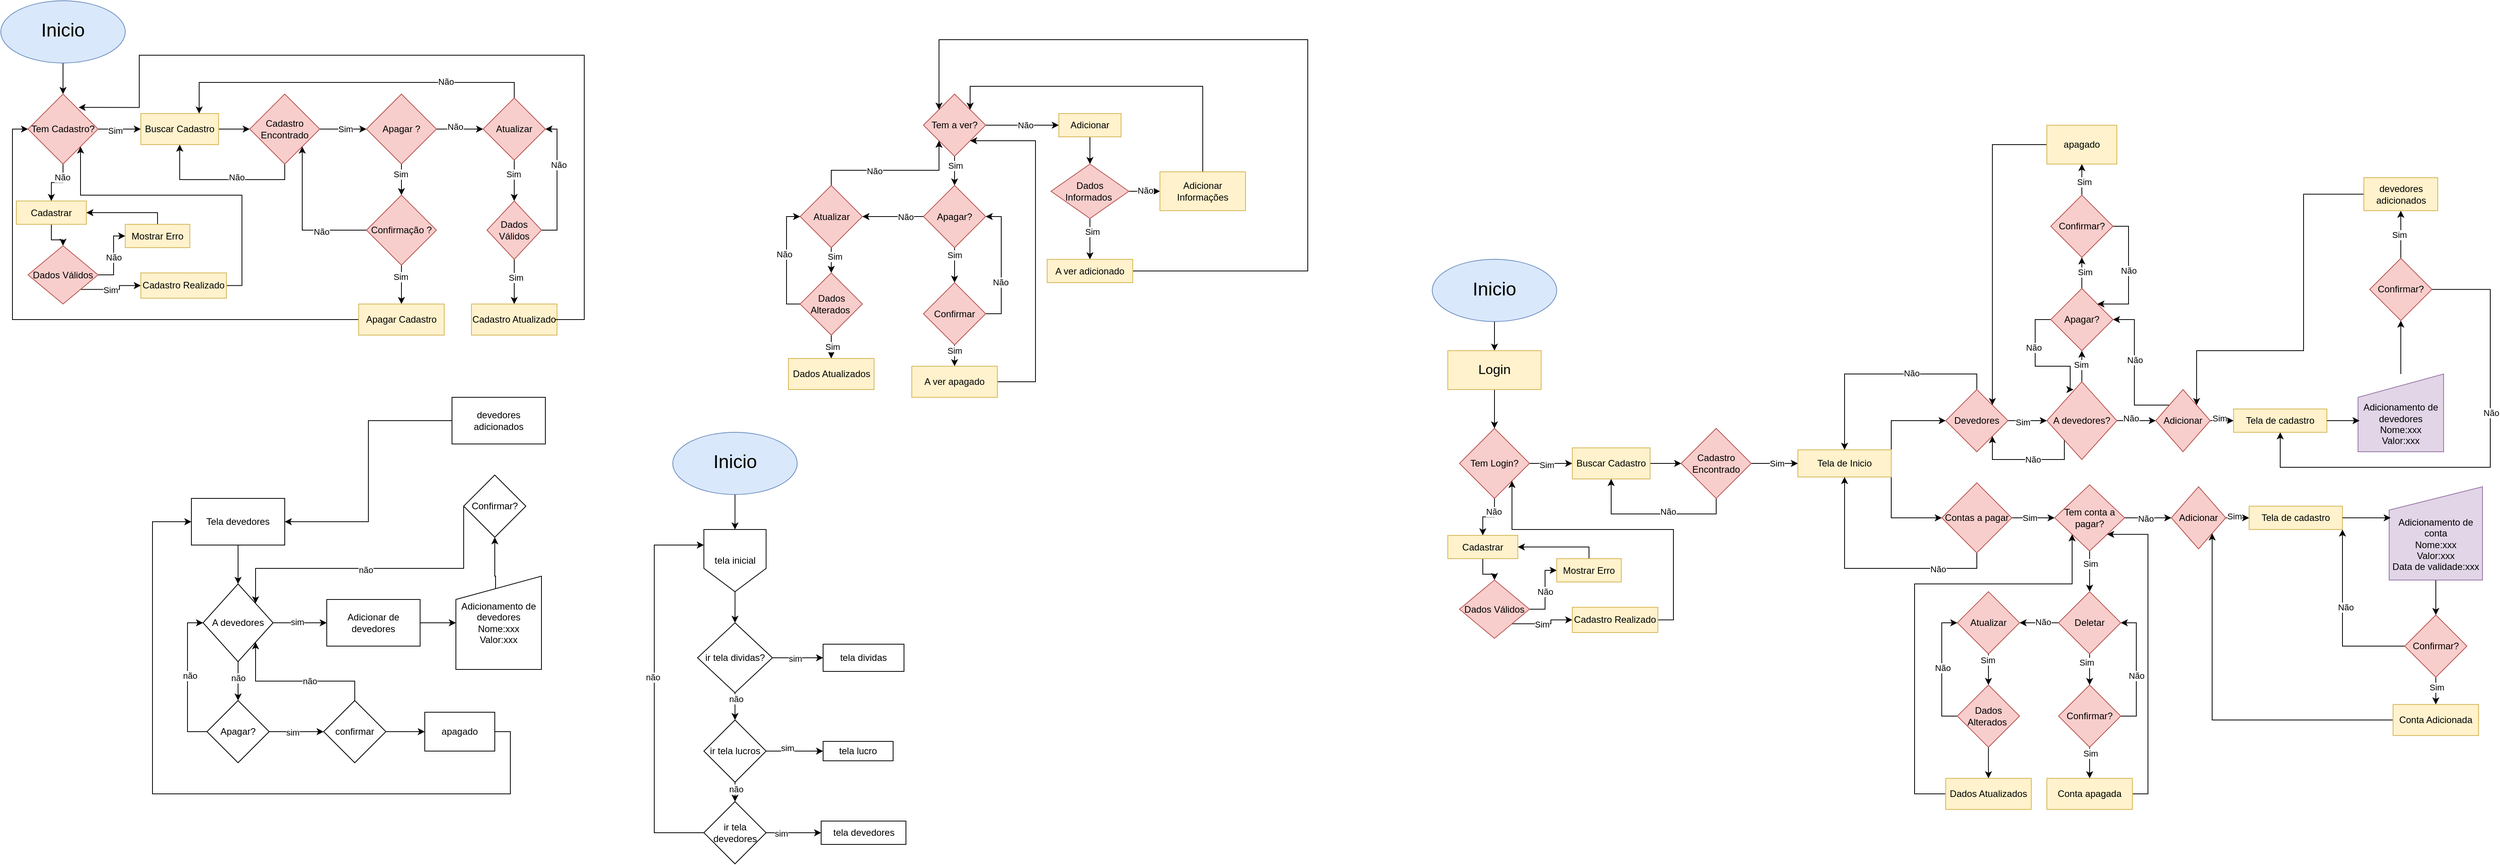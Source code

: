 <mxfile version="24.4.13" type="device">
  <diagram name="Página-1" id="eIcwM6y3nVCfFhU9Hw5B">
    <mxGraphModel dx="2049" dy="1117" grid="1" gridSize="10" guides="1" tooltips="1" connect="1" arrows="1" fold="1" page="1" pageScale="1" pageWidth="827" pageHeight="1169" math="0" shadow="0">
      <root>
        <mxCell id="0" />
        <mxCell id="1" parent="0" />
        <mxCell id="jbpUpNnj0OBjCdrGYFh4-3" style="edgeStyle=orthogonalEdgeStyle;rounded=0;orthogonalLoop=1;jettySize=auto;html=1;entryX=0.5;entryY=0;entryDx=0;entryDy=0;" parent="1" source="jbpUpNnj0OBjCdrGYFh4-1" target="jbpUpNnj0OBjCdrGYFh4-2" edge="1">
          <mxGeometry relative="1" as="geometry" />
        </mxCell>
        <mxCell id="jbpUpNnj0OBjCdrGYFh4-1" value="&lt;p style=&quot;line-height: 120%;&quot;&gt;&lt;font style=&quot;font-size: 24px;&quot;&gt;Inicio&lt;/font&gt;&lt;/p&gt;" style="ellipse;whiteSpace=wrap;html=1;fillColor=#dae8fc;strokeColor=#6c8ebf;" parent="1" vertex="1">
          <mxGeometry x="80" y="30" width="160" height="80" as="geometry" />
        </mxCell>
        <mxCell id="oIk4ae65bNm2ih2-KjFR-5" style="edgeStyle=orthogonalEdgeStyle;rounded=0;orthogonalLoop=1;jettySize=auto;html=1;entryX=0;entryY=0.5;entryDx=0;entryDy=0;" parent="1" source="jbpUpNnj0OBjCdrGYFh4-2" target="oIk4ae65bNm2ih2-KjFR-2" edge="1">
          <mxGeometry relative="1" as="geometry" />
        </mxCell>
        <mxCell id="oIk4ae65bNm2ih2-KjFR-45" value="Sim" style="edgeLabel;html=1;align=center;verticalAlign=middle;resizable=0;points=[];" parent="oIk4ae65bNm2ih2-KjFR-5" vertex="1" connectable="0">
          <mxGeometry x="-0.2" y="-2" relative="1" as="geometry">
            <mxPoint as="offset" />
          </mxGeometry>
        </mxCell>
        <mxCell id="oIk4ae65bNm2ih2-KjFR-63" style="edgeStyle=orthogonalEdgeStyle;rounded=0;orthogonalLoop=1;jettySize=auto;html=1;exitX=0.5;exitY=1;exitDx=0;exitDy=0;" parent="1" source="jbpUpNnj0OBjCdrGYFh4-2" target="oIk4ae65bNm2ih2-KjFR-41" edge="1">
          <mxGeometry relative="1" as="geometry" />
        </mxCell>
        <mxCell id="oIk4ae65bNm2ih2-KjFR-64" value="Não" style="edgeLabel;html=1;align=center;verticalAlign=middle;resizable=0;points=[];" parent="oIk4ae65bNm2ih2-KjFR-63" vertex="1" connectable="0">
          <mxGeometry x="-0.479" y="-1" relative="1" as="geometry">
            <mxPoint as="offset" />
          </mxGeometry>
        </mxCell>
        <mxCell id="jbpUpNnj0OBjCdrGYFh4-2" value="Tem Cadastro?" style="rhombus;whiteSpace=wrap;html=1;fillColor=#f8cecc;strokeColor=#b85450;" parent="1" vertex="1">
          <mxGeometry x="115" y="150" width="90" height="90" as="geometry" />
        </mxCell>
        <mxCell id="oIk4ae65bNm2ih2-KjFR-6" style="edgeStyle=orthogonalEdgeStyle;rounded=0;orthogonalLoop=1;jettySize=auto;html=1;exitX=1;exitY=0.5;exitDx=0;exitDy=0;entryX=0;entryY=0.5;entryDx=0;entryDy=0;" parent="1" source="oIk4ae65bNm2ih2-KjFR-2" target="oIk4ae65bNm2ih2-KjFR-4" edge="1">
          <mxGeometry relative="1" as="geometry" />
        </mxCell>
        <mxCell id="oIk4ae65bNm2ih2-KjFR-2" value="Buscar Cadastro" style="rounded=0;whiteSpace=wrap;html=1;fillColor=#fff2cc;strokeColor=#d6b656;" parent="1" vertex="1">
          <mxGeometry x="260" y="175" width="100" height="40" as="geometry" />
        </mxCell>
        <mxCell id="oIk4ae65bNm2ih2-KjFR-7" style="edgeStyle=orthogonalEdgeStyle;rounded=0;orthogonalLoop=1;jettySize=auto;html=1;exitX=0.5;exitY=1;exitDx=0;exitDy=0;entryX=0.5;entryY=1;entryDx=0;entryDy=0;" parent="1" source="oIk4ae65bNm2ih2-KjFR-4" target="oIk4ae65bNm2ih2-KjFR-2" edge="1">
          <mxGeometry relative="1" as="geometry" />
        </mxCell>
        <mxCell id="oIk4ae65bNm2ih2-KjFR-8" value="Não" style="edgeLabel;html=1;align=center;verticalAlign=middle;resizable=0;points=[];" parent="oIk4ae65bNm2ih2-KjFR-7" vertex="1" connectable="0">
          <mxGeometry x="-0.182" y="-3" relative="1" as="geometry">
            <mxPoint as="offset" />
          </mxGeometry>
        </mxCell>
        <mxCell id="oIk4ae65bNm2ih2-KjFR-10" style="edgeStyle=orthogonalEdgeStyle;rounded=0;orthogonalLoop=1;jettySize=auto;html=1;exitX=1;exitY=0.5;exitDx=0;exitDy=0;entryX=0;entryY=0.5;entryDx=0;entryDy=0;" parent="1" source="oIk4ae65bNm2ih2-KjFR-4" target="oIk4ae65bNm2ih2-KjFR-9" edge="1">
          <mxGeometry relative="1" as="geometry" />
        </mxCell>
        <mxCell id="oIk4ae65bNm2ih2-KjFR-11" value="Sim" style="edgeLabel;html=1;align=center;verticalAlign=middle;resizable=0;points=[];" parent="oIk4ae65bNm2ih2-KjFR-10" vertex="1" connectable="0">
          <mxGeometry x="0.087" relative="1" as="geometry">
            <mxPoint as="offset" />
          </mxGeometry>
        </mxCell>
        <mxCell id="oIk4ae65bNm2ih2-KjFR-4" value="Cadastro Encontrado" style="rhombus;whiteSpace=wrap;html=1;fillColor=#f8cecc;strokeColor=#b85450;" parent="1" vertex="1">
          <mxGeometry x="400" y="150" width="90" height="90" as="geometry" />
        </mxCell>
        <mxCell id="oIk4ae65bNm2ih2-KjFR-13" style="edgeStyle=orthogonalEdgeStyle;rounded=0;orthogonalLoop=1;jettySize=auto;html=1;exitX=0.5;exitY=1;exitDx=0;exitDy=0;entryX=0.5;entryY=0;entryDx=0;entryDy=0;" parent="1" source="oIk4ae65bNm2ih2-KjFR-9" target="oIk4ae65bNm2ih2-KjFR-12" edge="1">
          <mxGeometry relative="1" as="geometry" />
        </mxCell>
        <mxCell id="oIk4ae65bNm2ih2-KjFR-14" value="Sim" style="edgeLabel;html=1;align=center;verticalAlign=middle;resizable=0;points=[];" parent="oIk4ae65bNm2ih2-KjFR-13" vertex="1" connectable="0">
          <mxGeometry x="-0.379" y="-1" relative="1" as="geometry">
            <mxPoint as="offset" />
          </mxGeometry>
        </mxCell>
        <mxCell id="oIk4ae65bNm2ih2-KjFR-23" style="edgeStyle=orthogonalEdgeStyle;rounded=0;orthogonalLoop=1;jettySize=auto;html=1;exitX=1;exitY=0.5;exitDx=0;exitDy=0;entryX=0;entryY=0.5;entryDx=0;entryDy=0;" parent="1" source="oIk4ae65bNm2ih2-KjFR-9" target="oIk4ae65bNm2ih2-KjFR-22" edge="1">
          <mxGeometry relative="1" as="geometry" />
        </mxCell>
        <mxCell id="oIk4ae65bNm2ih2-KjFR-24" value="Não" style="edgeLabel;html=1;align=center;verticalAlign=middle;resizable=0;points=[];" parent="oIk4ae65bNm2ih2-KjFR-23" vertex="1" connectable="0">
          <mxGeometry x="-0.221" y="3" relative="1" as="geometry">
            <mxPoint as="offset" />
          </mxGeometry>
        </mxCell>
        <mxCell id="oIk4ae65bNm2ih2-KjFR-9" value="Apagar ?" style="rhombus;whiteSpace=wrap;html=1;fillColor=#f8cecc;strokeColor=#b85450;" parent="1" vertex="1">
          <mxGeometry x="550" y="150" width="90" height="90" as="geometry" />
        </mxCell>
        <mxCell id="oIk4ae65bNm2ih2-KjFR-18" style="edgeStyle=orthogonalEdgeStyle;rounded=0;orthogonalLoop=1;jettySize=auto;html=1;exitX=0.5;exitY=1;exitDx=0;exitDy=0;entryX=0.5;entryY=0;entryDx=0;entryDy=0;" parent="1" source="oIk4ae65bNm2ih2-KjFR-12" target="oIk4ae65bNm2ih2-KjFR-15" edge="1">
          <mxGeometry relative="1" as="geometry" />
        </mxCell>
        <mxCell id="oIk4ae65bNm2ih2-KjFR-19" value="Sim" style="edgeLabel;html=1;align=center;verticalAlign=middle;resizable=0;points=[];" parent="oIk4ae65bNm2ih2-KjFR-18" vertex="1" connectable="0">
          <mxGeometry x="-0.425" y="-1" relative="1" as="geometry">
            <mxPoint as="offset" />
          </mxGeometry>
        </mxCell>
        <mxCell id="oIk4ae65bNm2ih2-KjFR-47" style="edgeStyle=orthogonalEdgeStyle;rounded=0;orthogonalLoop=1;jettySize=auto;html=1;entryX=1;entryY=1;entryDx=0;entryDy=0;" parent="1" source="oIk4ae65bNm2ih2-KjFR-12" target="oIk4ae65bNm2ih2-KjFR-4" edge="1">
          <mxGeometry relative="1" as="geometry" />
        </mxCell>
        <mxCell id="oIk4ae65bNm2ih2-KjFR-48" value="Não" style="edgeLabel;html=1;align=center;verticalAlign=middle;resizable=0;points=[];" parent="oIk4ae65bNm2ih2-KjFR-47" vertex="1" connectable="0">
          <mxGeometry x="-0.385" y="2" relative="1" as="geometry">
            <mxPoint as="offset" />
          </mxGeometry>
        </mxCell>
        <mxCell id="oIk4ae65bNm2ih2-KjFR-12" value="Confirmação ?" style="rhombus;whiteSpace=wrap;html=1;fillColor=#f8cecc;strokeColor=#b85450;" parent="1" vertex="1">
          <mxGeometry x="550" y="280" width="90" height="90" as="geometry" />
        </mxCell>
        <mxCell id="oIk4ae65bNm2ih2-KjFR-20" style="edgeStyle=orthogonalEdgeStyle;rounded=0;orthogonalLoop=1;jettySize=auto;html=1;entryX=0;entryY=0.5;entryDx=0;entryDy=0;" parent="1" source="oIk4ae65bNm2ih2-KjFR-15" target="jbpUpNnj0OBjCdrGYFh4-2" edge="1">
          <mxGeometry relative="1" as="geometry" />
        </mxCell>
        <mxCell id="oIk4ae65bNm2ih2-KjFR-15" value="Apagar Cadastro" style="rounded=0;whiteSpace=wrap;html=1;fillColor=#fff2cc;strokeColor=#d6b656;" parent="1" vertex="1">
          <mxGeometry x="540" y="420" width="110" height="40" as="geometry" />
        </mxCell>
        <mxCell id="oIk4ae65bNm2ih2-KjFR-26" style="edgeStyle=orthogonalEdgeStyle;rounded=0;orthogonalLoop=1;jettySize=auto;html=1;entryX=0.5;entryY=0;entryDx=0;entryDy=0;" parent="1" source="oIk4ae65bNm2ih2-KjFR-22" target="oIk4ae65bNm2ih2-KjFR-25" edge="1">
          <mxGeometry relative="1" as="geometry" />
        </mxCell>
        <mxCell id="oIk4ae65bNm2ih2-KjFR-27" value="Sim" style="edgeLabel;html=1;align=center;verticalAlign=middle;resizable=0;points=[];" parent="oIk4ae65bNm2ih2-KjFR-26" vertex="1" connectable="0">
          <mxGeometry x="-0.329" y="-1" relative="1" as="geometry">
            <mxPoint as="offset" />
          </mxGeometry>
        </mxCell>
        <mxCell id="oIk4ae65bNm2ih2-KjFR-37" style="edgeStyle=orthogonalEdgeStyle;rounded=0;orthogonalLoop=1;jettySize=auto;html=1;exitX=0.5;exitY=0;exitDx=0;exitDy=0;entryX=0.75;entryY=0;entryDx=0;entryDy=0;" parent="1" source="oIk4ae65bNm2ih2-KjFR-22" target="oIk4ae65bNm2ih2-KjFR-2" edge="1">
          <mxGeometry relative="1" as="geometry" />
        </mxCell>
        <mxCell id="oIk4ae65bNm2ih2-KjFR-38" value="Não" style="edgeLabel;html=1;align=center;verticalAlign=middle;resizable=0;points=[];" parent="oIk4ae65bNm2ih2-KjFR-37" vertex="1" connectable="0">
          <mxGeometry x="-0.534" y="-1" relative="1" as="geometry">
            <mxPoint as="offset" />
          </mxGeometry>
        </mxCell>
        <mxCell id="oIk4ae65bNm2ih2-KjFR-22" value="Atualizar" style="rhombus;whiteSpace=wrap;html=1;fillColor=#f8cecc;strokeColor=#b85450;" parent="1" vertex="1">
          <mxGeometry x="700" y="155" width="80" height="80" as="geometry" />
        </mxCell>
        <mxCell id="oIk4ae65bNm2ih2-KjFR-35" style="edgeStyle=orthogonalEdgeStyle;rounded=0;orthogonalLoop=1;jettySize=auto;html=1;exitX=1;exitY=0.5;exitDx=0;exitDy=0;entryX=1;entryY=0.5;entryDx=0;entryDy=0;" parent="1" source="oIk4ae65bNm2ih2-KjFR-25" target="oIk4ae65bNm2ih2-KjFR-22" edge="1">
          <mxGeometry relative="1" as="geometry" />
        </mxCell>
        <mxCell id="oIk4ae65bNm2ih2-KjFR-36" value="Não" style="edgeLabel;html=1;align=center;verticalAlign=middle;resizable=0;points=[];" parent="oIk4ae65bNm2ih2-KjFR-35" vertex="1" connectable="0">
          <mxGeometry x="0.263" y="-2" relative="1" as="geometry">
            <mxPoint as="offset" />
          </mxGeometry>
        </mxCell>
        <mxCell id="oIk4ae65bNm2ih2-KjFR-39" style="edgeStyle=orthogonalEdgeStyle;rounded=0;orthogonalLoop=1;jettySize=auto;html=1;exitX=0.5;exitY=1;exitDx=0;exitDy=0;entryX=0.5;entryY=0;entryDx=0;entryDy=0;" parent="1" source="oIk4ae65bNm2ih2-KjFR-25" target="oIk4ae65bNm2ih2-KjFR-34" edge="1">
          <mxGeometry relative="1" as="geometry" />
        </mxCell>
        <mxCell id="oIk4ae65bNm2ih2-KjFR-40" value="Sim" style="edgeLabel;html=1;align=center;verticalAlign=middle;resizable=0;points=[];" parent="oIk4ae65bNm2ih2-KjFR-39" vertex="1" connectable="0">
          <mxGeometry x="-0.175" y="2" relative="1" as="geometry">
            <mxPoint as="offset" />
          </mxGeometry>
        </mxCell>
        <mxCell id="oIk4ae65bNm2ih2-KjFR-25" value="Dados Válidos" style="rhombus;whiteSpace=wrap;html=1;fillColor=#f8cecc;strokeColor=#b85450;" parent="1" vertex="1">
          <mxGeometry x="705" y="287.5" width="70" height="75" as="geometry" />
        </mxCell>
        <mxCell id="oIk4ae65bNm2ih2-KjFR-34" value="Cadastro Atualizado" style="rounded=0;whiteSpace=wrap;html=1;fillColor=#fff2cc;strokeColor=#d6b656;" parent="1" vertex="1">
          <mxGeometry x="685" y="420" width="110" height="40" as="geometry" />
        </mxCell>
        <mxCell id="oIk4ae65bNm2ih2-KjFR-53" style="edgeStyle=orthogonalEdgeStyle;rounded=0;orthogonalLoop=1;jettySize=auto;html=1;entryX=0.5;entryY=0;entryDx=0;entryDy=0;" parent="1" source="oIk4ae65bNm2ih2-KjFR-41" target="oIk4ae65bNm2ih2-KjFR-51" edge="1">
          <mxGeometry relative="1" as="geometry" />
        </mxCell>
        <mxCell id="oIk4ae65bNm2ih2-KjFR-41" value="Cadastrar" style="rounded=0;whiteSpace=wrap;html=1;fillColor=#fff2cc;strokeColor=#d6b656;" parent="1" vertex="1">
          <mxGeometry x="100" y="287.5" width="90" height="30" as="geometry" />
        </mxCell>
        <mxCell id="oIk4ae65bNm2ih2-KjFR-50" style="edgeStyle=orthogonalEdgeStyle;rounded=0;orthogonalLoop=1;jettySize=auto;html=1;entryX=0.749;entryY=0.191;entryDx=0;entryDy=0;entryPerimeter=0;" parent="1" edge="1">
          <mxGeometry relative="1" as="geometry">
            <mxPoint x="792.59" y="439.996" as="sourcePoint" />
            <mxPoint x="180.0" y="167.18" as="targetPoint" />
            <Array as="points">
              <mxPoint x="830" y="440" />
              <mxPoint x="830" y="100" />
              <mxPoint x="258" y="100" />
              <mxPoint x="258" y="167" />
            </Array>
          </mxGeometry>
        </mxCell>
        <mxCell id="oIk4ae65bNm2ih2-KjFR-54" style="edgeStyle=orthogonalEdgeStyle;rounded=0;orthogonalLoop=1;jettySize=auto;html=1;entryX=0;entryY=0.5;entryDx=0;entryDy=0;" parent="1" source="oIk4ae65bNm2ih2-KjFR-51" target="oIk4ae65bNm2ih2-KjFR-52" edge="1">
          <mxGeometry relative="1" as="geometry" />
        </mxCell>
        <mxCell id="oIk4ae65bNm2ih2-KjFR-57" value="Não" style="edgeLabel;html=1;align=center;verticalAlign=middle;resizable=0;points=[];" parent="oIk4ae65bNm2ih2-KjFR-54" vertex="1" connectable="0">
          <mxGeometry x="0.004" relative="1" as="geometry">
            <mxPoint as="offset" />
          </mxGeometry>
        </mxCell>
        <mxCell id="oIk4ae65bNm2ih2-KjFR-60" style="edgeStyle=orthogonalEdgeStyle;rounded=0;orthogonalLoop=1;jettySize=auto;html=1;exitX=1;exitY=1;exitDx=0;exitDy=0;entryX=0;entryY=0.5;entryDx=0;entryDy=0;" parent="1" source="oIk4ae65bNm2ih2-KjFR-51" target="oIk4ae65bNm2ih2-KjFR-58" edge="1">
          <mxGeometry relative="1" as="geometry" />
        </mxCell>
        <mxCell id="oIk4ae65bNm2ih2-KjFR-62" value="Sim" style="edgeLabel;html=1;align=center;verticalAlign=middle;resizable=0;points=[];" parent="oIk4ae65bNm2ih2-KjFR-60" vertex="1" connectable="0">
          <mxGeometry x="-0.078" relative="1" as="geometry">
            <mxPoint as="offset" />
          </mxGeometry>
        </mxCell>
        <mxCell id="oIk4ae65bNm2ih2-KjFR-51" value="Dados Válidos" style="rhombus;whiteSpace=wrap;html=1;fillColor=#f8cecc;strokeColor=#b85450;" parent="1" vertex="1">
          <mxGeometry x="115" y="345" width="90" height="75" as="geometry" />
        </mxCell>
        <mxCell id="oIk4ae65bNm2ih2-KjFR-55" style="edgeStyle=orthogonalEdgeStyle;rounded=0;orthogonalLoop=1;jettySize=auto;html=1;entryX=1;entryY=0.5;entryDx=0;entryDy=0;" parent="1" source="oIk4ae65bNm2ih2-KjFR-52" target="oIk4ae65bNm2ih2-KjFR-41" edge="1">
          <mxGeometry relative="1" as="geometry">
            <Array as="points">
              <mxPoint x="282" y="303" />
            </Array>
          </mxGeometry>
        </mxCell>
        <mxCell id="oIk4ae65bNm2ih2-KjFR-52" value="Mostrar Erro" style="rounded=0;whiteSpace=wrap;html=1;fillColor=#fff2cc;strokeColor=#d6b656;" parent="1" vertex="1">
          <mxGeometry x="240" y="317.5" width="83" height="30" as="geometry" />
        </mxCell>
        <mxCell id="oIk4ae65bNm2ih2-KjFR-61" style="edgeStyle=orthogonalEdgeStyle;rounded=0;orthogonalLoop=1;jettySize=auto;html=1;exitX=1;exitY=0.5;exitDx=0;exitDy=0;entryX=1;entryY=1;entryDx=0;entryDy=0;" parent="1" source="oIk4ae65bNm2ih2-KjFR-58" target="jbpUpNnj0OBjCdrGYFh4-2" edge="1">
          <mxGeometry relative="1" as="geometry">
            <Array as="points">
              <mxPoint x="390" y="396" />
              <mxPoint x="390" y="280" />
              <mxPoint x="183" y="280" />
            </Array>
          </mxGeometry>
        </mxCell>
        <mxCell id="oIk4ae65bNm2ih2-KjFR-58" value="Cadastro Realizado" style="rounded=0;whiteSpace=wrap;html=1;fillColor=#fff2cc;strokeColor=#d6b656;" parent="1" vertex="1">
          <mxGeometry x="260" y="380" width="110" height="32.5" as="geometry" />
        </mxCell>
        <mxCell id="oIk4ae65bNm2ih2-KjFR-77" style="edgeStyle=orthogonalEdgeStyle;rounded=0;orthogonalLoop=1;jettySize=auto;html=1;exitX=0.5;exitY=1;exitDx=0;exitDy=0;entryX=0.5;entryY=0;entryDx=0;entryDy=0;" parent="1" edge="1">
          <mxGeometry relative="1" as="geometry">
            <mxPoint x="1306" y="235.0" as="sourcePoint" />
          </mxGeometry>
        </mxCell>
        <mxCell id="oIk4ae65bNm2ih2-KjFR-83" style="edgeStyle=orthogonalEdgeStyle;rounded=0;orthogonalLoop=1;jettySize=auto;html=1;exitX=0.5;exitY=1;exitDx=0;exitDy=0;entryX=0.5;entryY=0;entryDx=0;entryDy=0;" parent="1" edge="1">
          <mxGeometry relative="1" as="geometry">
            <mxPoint x="1306" y="365.0" as="sourcePoint" />
          </mxGeometry>
        </mxCell>
        <mxCell id="oIk4ae65bNm2ih2-KjFR-100" style="edgeStyle=orthogonalEdgeStyle;rounded=0;orthogonalLoop=1;jettySize=auto;html=1;entryX=0;entryY=0.5;entryDx=0;entryDy=0;" parent="1" edge="1">
          <mxGeometry relative="1" as="geometry">
            <mxPoint x="1490" y="105" as="targetPoint" />
          </mxGeometry>
        </mxCell>
        <mxCell id="oIk4ae65bNm2ih2-KjFR-107" style="edgeStyle=orthogonalEdgeStyle;rounded=0;orthogonalLoop=1;jettySize=auto;html=1;entryX=0;entryY=0.5;entryDx=0;entryDy=0;" parent="1" source="oIk4ae65bNm2ih2-KjFR-104" target="oIk4ae65bNm2ih2-KjFR-110" edge="1">
          <mxGeometry relative="1" as="geometry">
            <mxPoint x="1480" y="70" as="targetPoint" />
          </mxGeometry>
        </mxCell>
        <mxCell id="oIk4ae65bNm2ih2-KjFR-108" value="Não" style="edgeLabel;html=1;align=center;verticalAlign=middle;resizable=0;points=[];" parent="oIk4ae65bNm2ih2-KjFR-107" vertex="1" connectable="0">
          <mxGeometry x="0.086" relative="1" as="geometry">
            <mxPoint as="offset" />
          </mxGeometry>
        </mxCell>
        <mxCell id="oIk4ae65bNm2ih2-KjFR-115" style="edgeStyle=orthogonalEdgeStyle;rounded=0;orthogonalLoop=1;jettySize=auto;html=1;entryX=0.5;entryY=0;entryDx=0;entryDy=0;" parent="1" source="oIk4ae65bNm2ih2-KjFR-104" target="oIk4ae65bNm2ih2-KjFR-114" edge="1">
          <mxGeometry relative="1" as="geometry" />
        </mxCell>
        <mxCell id="oIk4ae65bNm2ih2-KjFR-116" value="Sim" style="edgeLabel;html=1;align=center;verticalAlign=middle;resizable=0;points=[];" parent="oIk4ae65bNm2ih2-KjFR-115" vertex="1" connectable="0">
          <mxGeometry x="-0.442" y="1" relative="1" as="geometry">
            <mxPoint as="offset" />
          </mxGeometry>
        </mxCell>
        <mxCell id="oIk4ae65bNm2ih2-KjFR-104" value="Tem a ver?" style="rhombus;whiteSpace=wrap;html=1;fillColor=#f8cecc;strokeColor=#b85450;" parent="1" vertex="1">
          <mxGeometry x="1266" y="150" width="80" height="80" as="geometry" />
        </mxCell>
        <mxCell id="oIk4ae65bNm2ih2-KjFR-138" style="edgeStyle=orthogonalEdgeStyle;rounded=0;orthogonalLoop=1;jettySize=auto;html=1;entryX=0.5;entryY=0;entryDx=0;entryDy=0;" parent="1" source="oIk4ae65bNm2ih2-KjFR-110" target="oIk4ae65bNm2ih2-KjFR-137" edge="1">
          <mxGeometry relative="1" as="geometry" />
        </mxCell>
        <mxCell id="oIk4ae65bNm2ih2-KjFR-110" value="Adicionar" style="rounded=0;whiteSpace=wrap;html=1;fillColor=#fff2cc;strokeColor=#d6b656;" parent="1" vertex="1">
          <mxGeometry x="1440" y="175" width="80" height="30" as="geometry" />
        </mxCell>
        <mxCell id="oIk4ae65bNm2ih2-KjFR-120" style="edgeStyle=orthogonalEdgeStyle;rounded=0;orthogonalLoop=1;jettySize=auto;html=1;entryX=0.5;entryY=0;entryDx=0;entryDy=0;" parent="1" source="oIk4ae65bNm2ih2-KjFR-114" target="oIk4ae65bNm2ih2-KjFR-119" edge="1">
          <mxGeometry relative="1" as="geometry" />
        </mxCell>
        <mxCell id="oIk4ae65bNm2ih2-KjFR-152" value="Sim" style="edgeLabel;html=1;align=center;verticalAlign=middle;resizable=0;points=[];" parent="oIk4ae65bNm2ih2-KjFR-120" vertex="1" connectable="0">
          <mxGeometry x="-0.61" relative="1" as="geometry">
            <mxPoint as="offset" />
          </mxGeometry>
        </mxCell>
        <mxCell id="oIk4ae65bNm2ih2-KjFR-123" style="edgeStyle=orthogonalEdgeStyle;rounded=0;orthogonalLoop=1;jettySize=auto;html=1;entryX=1;entryY=0.5;entryDx=0;entryDy=0;" parent="1" source="oIk4ae65bNm2ih2-KjFR-114" target="oIk4ae65bNm2ih2-KjFR-122" edge="1">
          <mxGeometry relative="1" as="geometry" />
        </mxCell>
        <mxCell id="oIk4ae65bNm2ih2-KjFR-124" value="Não" style="edgeLabel;html=1;align=center;verticalAlign=middle;resizable=0;points=[];" parent="oIk4ae65bNm2ih2-KjFR-123" vertex="1" connectable="0">
          <mxGeometry x="-0.408" relative="1" as="geometry">
            <mxPoint as="offset" />
          </mxGeometry>
        </mxCell>
        <mxCell id="oIk4ae65bNm2ih2-KjFR-114" value="Apagar?" style="rhombus;whiteSpace=wrap;html=1;fillColor=#f8cecc;strokeColor=#b85450;" parent="1" vertex="1">
          <mxGeometry x="1266" y="267.5" width="80" height="80" as="geometry" />
        </mxCell>
        <mxCell id="oIk4ae65bNm2ih2-KjFR-154" style="edgeStyle=orthogonalEdgeStyle;rounded=0;orthogonalLoop=1;jettySize=auto;html=1;entryX=0.5;entryY=0;entryDx=0;entryDy=0;" parent="1" source="oIk4ae65bNm2ih2-KjFR-119" target="oIk4ae65bNm2ih2-KjFR-153" edge="1">
          <mxGeometry relative="1" as="geometry" />
        </mxCell>
        <mxCell id="oIk4ae65bNm2ih2-KjFR-155" value="Sim" style="edgeLabel;html=1;align=center;verticalAlign=middle;resizable=0;points=[];" parent="oIk4ae65bNm2ih2-KjFR-154" vertex="1" connectable="0">
          <mxGeometry x="-0.718" relative="1" as="geometry">
            <mxPoint as="offset" />
          </mxGeometry>
        </mxCell>
        <mxCell id="oIk4ae65bNm2ih2-KjFR-156" style="edgeStyle=orthogonalEdgeStyle;rounded=0;orthogonalLoop=1;jettySize=auto;html=1;entryX=1;entryY=0.5;entryDx=0;entryDy=0;" parent="1" source="oIk4ae65bNm2ih2-KjFR-119" target="oIk4ae65bNm2ih2-KjFR-114" edge="1">
          <mxGeometry relative="1" as="geometry">
            <Array as="points">
              <mxPoint x="1366" y="433" />
              <mxPoint x="1366" y="308" />
            </Array>
          </mxGeometry>
        </mxCell>
        <mxCell id="oIk4ae65bNm2ih2-KjFR-157" value="Não" style="edgeLabel;html=1;align=center;verticalAlign=middle;resizable=0;points=[];" parent="oIk4ae65bNm2ih2-KjFR-156" vertex="1" connectable="0">
          <mxGeometry x="-0.263" y="1" relative="1" as="geometry">
            <mxPoint as="offset" />
          </mxGeometry>
        </mxCell>
        <mxCell id="oIk4ae65bNm2ih2-KjFR-119" value="Confirmar" style="rhombus;whiteSpace=wrap;html=1;fillColor=#f8cecc;strokeColor=#b85450;" parent="1" vertex="1">
          <mxGeometry x="1266" y="392.5" width="80" height="80" as="geometry" />
        </mxCell>
        <mxCell id="oIk4ae65bNm2ih2-KjFR-128" style="edgeStyle=orthogonalEdgeStyle;rounded=0;orthogonalLoop=1;jettySize=auto;html=1;entryX=0.5;entryY=0;entryDx=0;entryDy=0;" parent="1" source="oIk4ae65bNm2ih2-KjFR-122" target="oIk4ae65bNm2ih2-KjFR-127" edge="1">
          <mxGeometry relative="1" as="geometry" />
        </mxCell>
        <mxCell id="oIk4ae65bNm2ih2-KjFR-129" value="Sim" style="edgeLabel;html=1;align=center;verticalAlign=middle;resizable=0;points=[];" parent="oIk4ae65bNm2ih2-KjFR-128" vertex="1" connectable="0">
          <mxGeometry x="-0.525" y="4" relative="1" as="geometry">
            <mxPoint as="offset" />
          </mxGeometry>
        </mxCell>
        <mxCell id="oIk4ae65bNm2ih2-KjFR-130" style="edgeStyle=orthogonalEdgeStyle;rounded=0;orthogonalLoop=1;jettySize=auto;html=1;exitX=0.5;exitY=0;exitDx=0;exitDy=0;entryX=0;entryY=1;entryDx=0;entryDy=0;" parent="1" source="oIk4ae65bNm2ih2-KjFR-122" target="oIk4ae65bNm2ih2-KjFR-104" edge="1">
          <mxGeometry relative="1" as="geometry">
            <Array as="points">
              <mxPoint x="1148" y="248" />
              <mxPoint x="1286" y="248" />
            </Array>
          </mxGeometry>
        </mxCell>
        <mxCell id="oIk4ae65bNm2ih2-KjFR-131" value="Não" style="edgeLabel;html=1;align=center;verticalAlign=middle;resizable=0;points=[];" parent="oIk4ae65bNm2ih2-KjFR-130" vertex="1" connectable="0">
          <mxGeometry x="-0.239" y="-1" relative="1" as="geometry">
            <mxPoint as="offset" />
          </mxGeometry>
        </mxCell>
        <mxCell id="oIk4ae65bNm2ih2-KjFR-122" value="Atualizar" style="rhombus;whiteSpace=wrap;html=1;fillColor=#f8cecc;strokeColor=#b85450;" parent="1" vertex="1">
          <mxGeometry x="1107.5" y="267.5" width="80" height="80" as="geometry" />
        </mxCell>
        <mxCell id="oIk4ae65bNm2ih2-KjFR-133" style="edgeStyle=orthogonalEdgeStyle;rounded=0;orthogonalLoop=1;jettySize=auto;html=1;entryX=0.5;entryY=0;entryDx=0;entryDy=0;" parent="1" source="oIk4ae65bNm2ih2-KjFR-127" target="oIk4ae65bNm2ih2-KjFR-132" edge="1">
          <mxGeometry relative="1" as="geometry" />
        </mxCell>
        <mxCell id="oIk4ae65bNm2ih2-KjFR-134" value="Sim" style="edgeLabel;html=1;align=center;verticalAlign=middle;resizable=0;points=[];" parent="oIk4ae65bNm2ih2-KjFR-133" vertex="1" connectable="0">
          <mxGeometry x="-0.402" y="1" relative="1" as="geometry">
            <mxPoint as="offset" />
          </mxGeometry>
        </mxCell>
        <mxCell id="oIk4ae65bNm2ih2-KjFR-135" style="edgeStyle=orthogonalEdgeStyle;rounded=0;orthogonalLoop=1;jettySize=auto;html=1;entryX=0;entryY=0.5;entryDx=0;entryDy=0;" parent="1" source="oIk4ae65bNm2ih2-KjFR-127" target="oIk4ae65bNm2ih2-KjFR-122" edge="1">
          <mxGeometry relative="1" as="geometry">
            <Array as="points">
              <mxPoint x="1090" y="420.0" />
              <mxPoint x="1090" y="307" />
            </Array>
          </mxGeometry>
        </mxCell>
        <mxCell id="oIk4ae65bNm2ih2-KjFR-136" value="Não" style="edgeLabel;html=1;align=center;verticalAlign=middle;resizable=0;points=[];" parent="oIk4ae65bNm2ih2-KjFR-135" vertex="1" connectable="0">
          <mxGeometry x="0.11" y="3" relative="1" as="geometry">
            <mxPoint as="offset" />
          </mxGeometry>
        </mxCell>
        <mxCell id="oIk4ae65bNm2ih2-KjFR-127" value="Dados Alterados&amp;nbsp;" style="rhombus;whiteSpace=wrap;html=1;fillColor=#f8cecc;strokeColor=#b85450;" parent="1" vertex="1">
          <mxGeometry x="1107.5" y="380" width="80" height="80" as="geometry" />
        </mxCell>
        <mxCell id="oIk4ae65bNm2ih2-KjFR-132" value="Dados Atualizados" style="rounded=0;whiteSpace=wrap;html=1;fillColor=#fff2cc;strokeColor=#d6b656;" parent="1" vertex="1">
          <mxGeometry x="1092.5" y="490" width="110" height="40" as="geometry" />
        </mxCell>
        <mxCell id="oIk4ae65bNm2ih2-KjFR-143" style="edgeStyle=orthogonalEdgeStyle;rounded=0;orthogonalLoop=1;jettySize=auto;html=1;exitX=0.5;exitY=1;exitDx=0;exitDy=0;entryX=0.5;entryY=0;entryDx=0;entryDy=0;" parent="1" source="oIk4ae65bNm2ih2-KjFR-137" target="oIk4ae65bNm2ih2-KjFR-142" edge="1">
          <mxGeometry relative="1" as="geometry" />
        </mxCell>
        <mxCell id="oIk4ae65bNm2ih2-KjFR-144" value="Sim" style="edgeLabel;html=1;align=center;verticalAlign=middle;resizable=0;points=[];" parent="oIk4ae65bNm2ih2-KjFR-143" vertex="1" connectable="0">
          <mxGeometry x="-0.345" y="3" relative="1" as="geometry">
            <mxPoint as="offset" />
          </mxGeometry>
        </mxCell>
        <mxCell id="oIk4ae65bNm2ih2-KjFR-146" style="edgeStyle=orthogonalEdgeStyle;rounded=0;orthogonalLoop=1;jettySize=auto;html=1;exitX=1;exitY=0.5;exitDx=0;exitDy=0;entryX=0;entryY=0.5;entryDx=0;entryDy=0;" parent="1" source="oIk4ae65bNm2ih2-KjFR-137" target="oIk4ae65bNm2ih2-KjFR-145" edge="1">
          <mxGeometry relative="1" as="geometry" />
        </mxCell>
        <mxCell id="oIk4ae65bNm2ih2-KjFR-150" value="Não" style="edgeLabel;html=1;align=center;verticalAlign=middle;resizable=0;points=[];" parent="oIk4ae65bNm2ih2-KjFR-146" vertex="1" connectable="0">
          <mxGeometry x="0.041" y="1" relative="1" as="geometry">
            <mxPoint as="offset" />
          </mxGeometry>
        </mxCell>
        <mxCell id="oIk4ae65bNm2ih2-KjFR-137" value="Dados Informados&amp;nbsp;" style="rhombus;whiteSpace=wrap;html=1;fillColor=#f8cecc;strokeColor=#b85450;" parent="1" vertex="1">
          <mxGeometry x="1430" y="240" width="100" height="70" as="geometry" />
        </mxCell>
        <mxCell id="oIk4ae65bNm2ih2-KjFR-151" style="edgeStyle=orthogonalEdgeStyle;rounded=0;orthogonalLoop=1;jettySize=auto;html=1;entryX=0;entryY=0;entryDx=0;entryDy=0;" parent="1" source="oIk4ae65bNm2ih2-KjFR-142" target="oIk4ae65bNm2ih2-KjFR-104" edge="1">
          <mxGeometry relative="1" as="geometry">
            <Array as="points">
              <mxPoint x="1760" y="378" />
              <mxPoint x="1760" y="80" />
              <mxPoint x="1286" y="80" />
            </Array>
          </mxGeometry>
        </mxCell>
        <mxCell id="oIk4ae65bNm2ih2-KjFR-142" value="A ver adicionado" style="rounded=0;whiteSpace=wrap;html=1;fillColor=#fff2cc;strokeColor=#d6b656;" parent="1" vertex="1">
          <mxGeometry x="1425" y="362.5" width="110" height="30" as="geometry" />
        </mxCell>
        <mxCell id="oIk4ae65bNm2ih2-KjFR-148" style="edgeStyle=orthogonalEdgeStyle;rounded=0;orthogonalLoop=1;jettySize=auto;html=1;entryX=1;entryY=0;entryDx=0;entryDy=0;" parent="1" source="oIk4ae65bNm2ih2-KjFR-145" target="oIk4ae65bNm2ih2-KjFR-104" edge="1">
          <mxGeometry relative="1" as="geometry">
            <Array as="points">
              <mxPoint x="1625" y="140" />
              <mxPoint x="1326" y="140" />
            </Array>
          </mxGeometry>
        </mxCell>
        <mxCell id="oIk4ae65bNm2ih2-KjFR-145" value="Adicionar Informações" style="rounded=0;whiteSpace=wrap;html=1;fillColor=#fff2cc;strokeColor=#d6b656;" parent="1" vertex="1">
          <mxGeometry x="1570" y="250" width="110" height="50" as="geometry" />
        </mxCell>
        <mxCell id="oIk4ae65bNm2ih2-KjFR-158" style="edgeStyle=orthogonalEdgeStyle;rounded=0;orthogonalLoop=1;jettySize=auto;html=1;entryX=1;entryY=1;entryDx=0;entryDy=0;" parent="1" source="oIk4ae65bNm2ih2-KjFR-153" target="oIk4ae65bNm2ih2-KjFR-104" edge="1">
          <mxGeometry relative="1" as="geometry">
            <Array as="points">
              <mxPoint x="1410" y="520" />
              <mxPoint x="1410" y="210" />
            </Array>
          </mxGeometry>
        </mxCell>
        <mxCell id="oIk4ae65bNm2ih2-KjFR-153" value="A ver apagado" style="rounded=0;whiteSpace=wrap;html=1;fillColor=#fff2cc;strokeColor=#d6b656;" parent="1" vertex="1">
          <mxGeometry x="1251" y="500" width="110" height="40" as="geometry" />
        </mxCell>
        <mxCell id="rvy0yr314sLFaR9owm3_-34" value="" style="edgeStyle=orthogonalEdgeStyle;rounded=0;orthogonalLoop=1;jettySize=auto;html=1;" parent="1" source="rvy0yr314sLFaR9owm3_-31" target="rvy0yr314sLFaR9owm3_-32" edge="1">
          <mxGeometry relative="1" as="geometry" />
        </mxCell>
        <mxCell id="rvy0yr314sLFaR9owm3_-31" value="&lt;p style=&quot;line-height: 120%;&quot;&gt;&lt;font style=&quot;font-size: 24px;&quot;&gt;Inicio&lt;/font&gt;&lt;/p&gt;" style="ellipse;whiteSpace=wrap;html=1;fillColor=#dae8fc;strokeColor=#6c8ebf;" parent="1" vertex="1">
          <mxGeometry x="943.75" y="585" width="160" height="80" as="geometry" />
        </mxCell>
        <mxCell id="rvy0yr314sLFaR9owm3_-39" value="" style="edgeStyle=orthogonalEdgeStyle;rounded=0;orthogonalLoop=1;jettySize=auto;html=1;" parent="1" source="rvy0yr314sLFaR9owm3_-32" target="rvy0yr314sLFaR9owm3_-35" edge="1">
          <mxGeometry relative="1" as="geometry" />
        </mxCell>
        <mxCell id="rvy0yr314sLFaR9owm3_-32" value="tela inicial" style="shape=offPageConnector;whiteSpace=wrap;html=1;" parent="1" vertex="1">
          <mxGeometry x="983.75" y="710" width="80" height="80" as="geometry" />
        </mxCell>
        <mxCell id="rvy0yr314sLFaR9owm3_-40" value="" style="edgeStyle=orthogonalEdgeStyle;rounded=0;orthogonalLoop=1;jettySize=auto;html=1;" parent="1" source="rvy0yr314sLFaR9owm3_-35" target="rvy0yr314sLFaR9owm3_-37" edge="1">
          <mxGeometry relative="1" as="geometry" />
        </mxCell>
        <mxCell id="rvy0yr314sLFaR9owm3_-44" value="não" style="edgeLabel;html=1;align=center;verticalAlign=middle;resizable=0;points=[];" parent="rvy0yr314sLFaR9owm3_-40" vertex="1" connectable="0">
          <mxGeometry x="-0.541" y="1" relative="1" as="geometry">
            <mxPoint as="offset" />
          </mxGeometry>
        </mxCell>
        <mxCell id="rvy0yr314sLFaR9owm3_-49" value="" style="edgeStyle=orthogonalEdgeStyle;rounded=0;orthogonalLoop=1;jettySize=auto;html=1;" parent="1" source="rvy0yr314sLFaR9owm3_-35" target="rvy0yr314sLFaR9owm3_-46" edge="1">
          <mxGeometry relative="1" as="geometry" />
        </mxCell>
        <mxCell id="rvy0yr314sLFaR9owm3_-52" value="sim" style="edgeLabel;html=1;align=center;verticalAlign=middle;resizable=0;points=[];" parent="rvy0yr314sLFaR9owm3_-49" vertex="1" connectable="0">
          <mxGeometry x="-0.106" y="-1" relative="1" as="geometry">
            <mxPoint as="offset" />
          </mxGeometry>
        </mxCell>
        <mxCell id="rvy0yr314sLFaR9owm3_-35" value="ir tela dividas?" style="rhombus;whiteSpace=wrap;html=1;" parent="1" vertex="1">
          <mxGeometry x="975.63" y="830" width="96.25" height="90" as="geometry" />
        </mxCell>
        <mxCell id="rvy0yr314sLFaR9owm3_-42" style="edgeStyle=orthogonalEdgeStyle;rounded=0;orthogonalLoop=1;jettySize=auto;html=1;exitX=0;exitY=0.5;exitDx=0;exitDy=0;entryX=0;entryY=0.25;entryDx=0;entryDy=0;" parent="1" source="rvy0yr314sLFaR9owm3_-36" target="rvy0yr314sLFaR9owm3_-32" edge="1">
          <mxGeometry relative="1" as="geometry">
            <Array as="points">
              <mxPoint x="920" y="1100" />
              <mxPoint x="920" y="730" />
            </Array>
          </mxGeometry>
        </mxCell>
        <mxCell id="rvy0yr314sLFaR9owm3_-43" value="não" style="edgeLabel;html=1;align=center;verticalAlign=middle;resizable=0;points=[];" parent="rvy0yr314sLFaR9owm3_-42" vertex="1" connectable="0">
          <mxGeometry x="0.064" y="2" relative="1" as="geometry">
            <mxPoint as="offset" />
          </mxGeometry>
        </mxCell>
        <mxCell id="rvy0yr314sLFaR9owm3_-50" value="" style="edgeStyle=orthogonalEdgeStyle;rounded=0;orthogonalLoop=1;jettySize=auto;html=1;" parent="1" source="rvy0yr314sLFaR9owm3_-36" target="rvy0yr314sLFaR9owm3_-48" edge="1">
          <mxGeometry relative="1" as="geometry" />
        </mxCell>
        <mxCell id="rvy0yr314sLFaR9owm3_-54" value="sim" style="edgeLabel;html=1;align=center;verticalAlign=middle;resizable=0;points=[];" parent="rvy0yr314sLFaR9owm3_-50" vertex="1" connectable="0">
          <mxGeometry x="-0.484" y="-1" relative="1" as="geometry">
            <mxPoint as="offset" />
          </mxGeometry>
        </mxCell>
        <mxCell id="rvy0yr314sLFaR9owm3_-36" value="ir tela devedores" style="rhombus;whiteSpace=wrap;html=1;" parent="1" vertex="1">
          <mxGeometry x="983.75" y="1060" width="80" height="80" as="geometry" />
        </mxCell>
        <mxCell id="rvy0yr314sLFaR9owm3_-41" value="" style="edgeStyle=orthogonalEdgeStyle;rounded=0;orthogonalLoop=1;jettySize=auto;html=1;" parent="1" source="rvy0yr314sLFaR9owm3_-37" target="rvy0yr314sLFaR9owm3_-36" edge="1">
          <mxGeometry relative="1" as="geometry" />
        </mxCell>
        <mxCell id="rvy0yr314sLFaR9owm3_-45" value="não" style="edgeLabel;html=1;align=center;verticalAlign=middle;resizable=0;points=[];" parent="rvy0yr314sLFaR9owm3_-41" vertex="1" connectable="0">
          <mxGeometry x="0.417" y="1" relative="1" as="geometry">
            <mxPoint as="offset" />
          </mxGeometry>
        </mxCell>
        <mxCell id="rvy0yr314sLFaR9owm3_-51" value="" style="edgeStyle=orthogonalEdgeStyle;rounded=0;orthogonalLoop=1;jettySize=auto;html=1;" parent="1" source="rvy0yr314sLFaR9owm3_-37" target="rvy0yr314sLFaR9owm3_-47" edge="1">
          <mxGeometry relative="1" as="geometry" />
        </mxCell>
        <mxCell id="rvy0yr314sLFaR9owm3_-53" value="sim" style="edgeLabel;html=1;align=center;verticalAlign=middle;resizable=0;points=[];" parent="rvy0yr314sLFaR9owm3_-51" vertex="1" connectable="0">
          <mxGeometry x="-0.256" y="4" relative="1" as="geometry">
            <mxPoint as="offset" />
          </mxGeometry>
        </mxCell>
        <mxCell id="rvy0yr314sLFaR9owm3_-37" value="ir tela lucros" style="rhombus;whiteSpace=wrap;html=1;" parent="1" vertex="1">
          <mxGeometry x="983.76" y="955" width="80" height="80" as="geometry" />
        </mxCell>
        <mxCell id="rvy0yr314sLFaR9owm3_-46" value="tela dividas" style="rounded=0;whiteSpace=wrap;html=1;" parent="1" vertex="1">
          <mxGeometry x="1137" y="857.5" width="104" height="35" as="geometry" />
        </mxCell>
        <mxCell id="rvy0yr314sLFaR9owm3_-47" value="tela lucro" style="rounded=0;whiteSpace=wrap;html=1;" parent="1" vertex="1">
          <mxGeometry x="1137" y="982.5" width="90" height="25" as="geometry" />
        </mxCell>
        <mxCell id="rvy0yr314sLFaR9owm3_-48" value="tela devedores" style="rounded=0;whiteSpace=wrap;html=1;" parent="1" vertex="1">
          <mxGeometry x="1134.5" y="1085" width="109" height="30" as="geometry" />
        </mxCell>
        <mxCell id="flSQA8rRtIVv5wNm7FFq-53" style="edgeStyle=orthogonalEdgeStyle;rounded=0;orthogonalLoop=1;jettySize=auto;html=1;entryX=0.5;entryY=0;entryDx=0;entryDy=0;" parent="1" source="flSQA8rRtIVv5wNm7FFq-1" target="flSQA8rRtIVv5wNm7FFq-52" edge="1">
          <mxGeometry relative="1" as="geometry" />
        </mxCell>
        <mxCell id="flSQA8rRtIVv5wNm7FFq-1" value="&lt;p style=&quot;line-height: 120%;&quot;&gt;&lt;font style=&quot;font-size: 24px;&quot;&gt;Inicio&lt;/font&gt;&lt;/p&gt;" style="ellipse;whiteSpace=wrap;html=1;fillColor=#dae8fc;strokeColor=#6c8ebf;" parent="1" vertex="1">
          <mxGeometry x="1920" y="362.5" width="160" height="80" as="geometry" />
        </mxCell>
        <mxCell id="flSQA8rRtIVv5wNm7FFq-5" style="edgeStyle=orthogonalEdgeStyle;rounded=0;orthogonalLoop=1;jettySize=auto;html=1;entryX=0;entryY=0.5;entryDx=0;entryDy=0;" parent="1" source="flSQA8rRtIVv5wNm7FFq-9" target="flSQA8rRtIVv5wNm7FFq-11" edge="1">
          <mxGeometry relative="1" as="geometry" />
        </mxCell>
        <mxCell id="flSQA8rRtIVv5wNm7FFq-6" value="Sim" style="edgeLabel;html=1;align=center;verticalAlign=middle;resizable=0;points=[];" parent="flSQA8rRtIVv5wNm7FFq-5" vertex="1" connectable="0">
          <mxGeometry x="-0.2" y="-2" relative="1" as="geometry">
            <mxPoint as="offset" />
          </mxGeometry>
        </mxCell>
        <mxCell id="flSQA8rRtIVv5wNm7FFq-7" style="edgeStyle=orthogonalEdgeStyle;rounded=0;orthogonalLoop=1;jettySize=auto;html=1;exitX=0.5;exitY=1;exitDx=0;exitDy=0;" parent="1" source="flSQA8rRtIVv5wNm7FFq-9" target="flSQA8rRtIVv5wNm7FFq-41" edge="1">
          <mxGeometry relative="1" as="geometry" />
        </mxCell>
        <mxCell id="flSQA8rRtIVv5wNm7FFq-8" value="Não" style="edgeLabel;html=1;align=center;verticalAlign=middle;resizable=0;points=[];" parent="flSQA8rRtIVv5wNm7FFq-7" vertex="1" connectable="0">
          <mxGeometry x="-0.479" y="-1" relative="1" as="geometry">
            <mxPoint as="offset" />
          </mxGeometry>
        </mxCell>
        <mxCell id="flSQA8rRtIVv5wNm7FFq-9" value="Tem Login?" style="rhombus;whiteSpace=wrap;html=1;fillColor=#f8cecc;strokeColor=#b85450;" parent="1" vertex="1">
          <mxGeometry x="1955" y="580" width="90" height="90" as="geometry" />
        </mxCell>
        <mxCell id="flSQA8rRtIVv5wNm7FFq-10" style="edgeStyle=orthogonalEdgeStyle;rounded=0;orthogonalLoop=1;jettySize=auto;html=1;exitX=1;exitY=0.5;exitDx=0;exitDy=0;entryX=0;entryY=0.5;entryDx=0;entryDy=0;" parent="1" source="flSQA8rRtIVv5wNm7FFq-11" target="flSQA8rRtIVv5wNm7FFq-16" edge="1">
          <mxGeometry relative="1" as="geometry" />
        </mxCell>
        <mxCell id="flSQA8rRtIVv5wNm7FFq-11" value="Buscar Cadastro" style="rounded=0;whiteSpace=wrap;html=1;fillColor=#fff2cc;strokeColor=#d6b656;" parent="1" vertex="1">
          <mxGeometry x="2100" y="605" width="100" height="40" as="geometry" />
        </mxCell>
        <mxCell id="flSQA8rRtIVv5wNm7FFq-12" style="edgeStyle=orthogonalEdgeStyle;rounded=0;orthogonalLoop=1;jettySize=auto;html=1;exitX=0.5;exitY=1;exitDx=0;exitDy=0;entryX=0.5;entryY=1;entryDx=0;entryDy=0;" parent="1" source="flSQA8rRtIVv5wNm7FFq-16" target="flSQA8rRtIVv5wNm7FFq-11" edge="1">
          <mxGeometry relative="1" as="geometry" />
        </mxCell>
        <mxCell id="flSQA8rRtIVv5wNm7FFq-13" value="Não" style="edgeLabel;html=1;align=center;verticalAlign=middle;resizable=0;points=[];" parent="flSQA8rRtIVv5wNm7FFq-12" vertex="1" connectable="0">
          <mxGeometry x="-0.182" y="-3" relative="1" as="geometry">
            <mxPoint as="offset" />
          </mxGeometry>
        </mxCell>
        <mxCell id="flSQA8rRtIVv5wNm7FFq-14" style="edgeStyle=orthogonalEdgeStyle;rounded=0;orthogonalLoop=1;jettySize=auto;html=1;exitX=1;exitY=0.5;exitDx=0;exitDy=0;entryX=0;entryY=0.5;entryDx=0;entryDy=0;" parent="1" source="flSQA8rRtIVv5wNm7FFq-16" target="flSQA8rRtIVv5wNm7FFq-55" edge="1">
          <mxGeometry relative="1" as="geometry">
            <mxPoint x="2390" y="625" as="targetPoint" />
          </mxGeometry>
        </mxCell>
        <mxCell id="flSQA8rRtIVv5wNm7FFq-15" value="Sim" style="edgeLabel;html=1;align=center;verticalAlign=middle;resizable=0;points=[];" parent="flSQA8rRtIVv5wNm7FFq-14" vertex="1" connectable="0">
          <mxGeometry x="0.087" relative="1" as="geometry">
            <mxPoint as="offset" />
          </mxGeometry>
        </mxCell>
        <mxCell id="flSQA8rRtIVv5wNm7FFq-16" value="Cadastro Encontrado" style="rhombus;whiteSpace=wrap;html=1;fillColor=#f8cecc;strokeColor=#b85450;" parent="1" vertex="1">
          <mxGeometry x="2240" y="580" width="90" height="90" as="geometry" />
        </mxCell>
        <mxCell id="flSQA8rRtIVv5wNm7FFq-40" style="edgeStyle=orthogonalEdgeStyle;rounded=0;orthogonalLoop=1;jettySize=auto;html=1;entryX=0.5;entryY=0;entryDx=0;entryDy=0;" parent="1" source="flSQA8rRtIVv5wNm7FFq-41" target="flSQA8rRtIVv5wNm7FFq-47" edge="1">
          <mxGeometry relative="1" as="geometry" />
        </mxCell>
        <mxCell id="flSQA8rRtIVv5wNm7FFq-41" value="Cadastrar" style="rounded=0;whiteSpace=wrap;html=1;fillColor=#fff2cc;strokeColor=#d6b656;" parent="1" vertex="1">
          <mxGeometry x="1940" y="717.5" width="90" height="30" as="geometry" />
        </mxCell>
        <mxCell id="flSQA8rRtIVv5wNm7FFq-43" style="edgeStyle=orthogonalEdgeStyle;rounded=0;orthogonalLoop=1;jettySize=auto;html=1;entryX=0;entryY=0.5;entryDx=0;entryDy=0;" parent="1" source="flSQA8rRtIVv5wNm7FFq-47" target="flSQA8rRtIVv5wNm7FFq-49" edge="1">
          <mxGeometry relative="1" as="geometry" />
        </mxCell>
        <mxCell id="flSQA8rRtIVv5wNm7FFq-44" value="Não" style="edgeLabel;html=1;align=center;verticalAlign=middle;resizable=0;points=[];" parent="flSQA8rRtIVv5wNm7FFq-43" vertex="1" connectable="0">
          <mxGeometry x="0.004" relative="1" as="geometry">
            <mxPoint as="offset" />
          </mxGeometry>
        </mxCell>
        <mxCell id="flSQA8rRtIVv5wNm7FFq-45" style="edgeStyle=orthogonalEdgeStyle;rounded=0;orthogonalLoop=1;jettySize=auto;html=1;exitX=1;exitY=1;exitDx=0;exitDy=0;entryX=0;entryY=0.5;entryDx=0;entryDy=0;" parent="1" source="flSQA8rRtIVv5wNm7FFq-47" target="flSQA8rRtIVv5wNm7FFq-51" edge="1">
          <mxGeometry relative="1" as="geometry" />
        </mxCell>
        <mxCell id="flSQA8rRtIVv5wNm7FFq-46" value="Sim" style="edgeLabel;html=1;align=center;verticalAlign=middle;resizable=0;points=[];" parent="flSQA8rRtIVv5wNm7FFq-45" vertex="1" connectable="0">
          <mxGeometry x="-0.078" relative="1" as="geometry">
            <mxPoint as="offset" />
          </mxGeometry>
        </mxCell>
        <mxCell id="flSQA8rRtIVv5wNm7FFq-47" value="Dados Válidos" style="rhombus;whiteSpace=wrap;html=1;fillColor=#f8cecc;strokeColor=#b85450;" parent="1" vertex="1">
          <mxGeometry x="1955" y="775" width="90" height="75" as="geometry" />
        </mxCell>
        <mxCell id="flSQA8rRtIVv5wNm7FFq-48" style="edgeStyle=orthogonalEdgeStyle;rounded=0;orthogonalLoop=1;jettySize=auto;html=1;entryX=1;entryY=0.5;entryDx=0;entryDy=0;" parent="1" source="flSQA8rRtIVv5wNm7FFq-49" target="flSQA8rRtIVv5wNm7FFq-41" edge="1">
          <mxGeometry relative="1" as="geometry">
            <Array as="points">
              <mxPoint x="2122" y="733" />
            </Array>
          </mxGeometry>
        </mxCell>
        <mxCell id="flSQA8rRtIVv5wNm7FFq-49" value="Mostrar Erro" style="rounded=0;whiteSpace=wrap;html=1;fillColor=#fff2cc;strokeColor=#d6b656;" parent="1" vertex="1">
          <mxGeometry x="2080" y="747.5" width="83" height="30" as="geometry" />
        </mxCell>
        <mxCell id="flSQA8rRtIVv5wNm7FFq-50" style="edgeStyle=orthogonalEdgeStyle;rounded=0;orthogonalLoop=1;jettySize=auto;html=1;exitX=1;exitY=0.5;exitDx=0;exitDy=0;entryX=1;entryY=1;entryDx=0;entryDy=0;" parent="1" source="flSQA8rRtIVv5wNm7FFq-51" target="flSQA8rRtIVv5wNm7FFq-9" edge="1">
          <mxGeometry relative="1" as="geometry">
            <Array as="points">
              <mxPoint x="2230" y="826" />
              <mxPoint x="2230" y="710" />
              <mxPoint x="2023" y="710" />
            </Array>
          </mxGeometry>
        </mxCell>
        <mxCell id="flSQA8rRtIVv5wNm7FFq-51" value="Cadastro Realizado" style="rounded=0;whiteSpace=wrap;html=1;fillColor=#fff2cc;strokeColor=#d6b656;" parent="1" vertex="1">
          <mxGeometry x="2100" y="810" width="110" height="32.5" as="geometry" />
        </mxCell>
        <mxCell id="flSQA8rRtIVv5wNm7FFq-54" style="edgeStyle=orthogonalEdgeStyle;rounded=0;orthogonalLoop=1;jettySize=auto;html=1;exitX=0.5;exitY=1;exitDx=0;exitDy=0;entryX=0.5;entryY=0;entryDx=0;entryDy=0;" parent="1" source="flSQA8rRtIVv5wNm7FFq-52" target="flSQA8rRtIVv5wNm7FFq-9" edge="1">
          <mxGeometry relative="1" as="geometry" />
        </mxCell>
        <mxCell id="flSQA8rRtIVv5wNm7FFq-52" value="&lt;font style=&quot;font-size: 17px;&quot;&gt;Login&lt;/font&gt;" style="rounded=0;whiteSpace=wrap;html=1;fillColor=#fff2cc;strokeColor=#d6b656;" parent="1" vertex="1">
          <mxGeometry x="1940" y="480" width="120" height="50" as="geometry" />
        </mxCell>
        <mxCell id="flSQA8rRtIVv5wNm7FFq-57" style="edgeStyle=orthogonalEdgeStyle;rounded=0;orthogonalLoop=1;jettySize=auto;html=1;exitX=1;exitY=0;exitDx=0;exitDy=0;entryX=0;entryY=0.5;entryDx=0;entryDy=0;" parent="1" source="flSQA8rRtIVv5wNm7FFq-55" target="flSQA8rRtIVv5wNm7FFq-56" edge="1">
          <mxGeometry relative="1" as="geometry" />
        </mxCell>
        <mxCell id="flSQA8rRtIVv5wNm7FFq-61" style="edgeStyle=orthogonalEdgeStyle;rounded=0;orthogonalLoop=1;jettySize=auto;html=1;exitX=1;exitY=1;exitDx=0;exitDy=0;entryX=0;entryY=0.5;entryDx=0;entryDy=0;" parent="1" source="flSQA8rRtIVv5wNm7FFq-55" target="flSQA8rRtIVv5wNm7FFq-60" edge="1">
          <mxGeometry relative="1" as="geometry" />
        </mxCell>
        <mxCell id="flSQA8rRtIVv5wNm7FFq-55" value="Tela de Inicio" style="rounded=0;whiteSpace=wrap;html=1;fillColor=#fff2cc;strokeColor=#d6b656;" parent="1" vertex="1">
          <mxGeometry x="2390" y="607.5" width="120" height="35" as="geometry" />
        </mxCell>
        <mxCell id="flSQA8rRtIVv5wNm7FFq-58" style="edgeStyle=orthogonalEdgeStyle;rounded=0;orthogonalLoop=1;jettySize=auto;html=1;exitX=0.5;exitY=0;exitDx=0;exitDy=0;entryX=0.5;entryY=0;entryDx=0;entryDy=0;" parent="1" source="flSQA8rRtIVv5wNm7FFq-56" target="flSQA8rRtIVv5wNm7FFq-55" edge="1">
          <mxGeometry relative="1" as="geometry" />
        </mxCell>
        <mxCell id="flSQA8rRtIVv5wNm7FFq-59" value="Não" style="edgeLabel;html=1;align=center;verticalAlign=middle;resizable=0;points=[];" parent="flSQA8rRtIVv5wNm7FFq-58" vertex="1" connectable="0">
          <mxGeometry x="-0.277" y="-1" relative="1" as="geometry">
            <mxPoint as="offset" />
          </mxGeometry>
        </mxCell>
        <mxCell id="flSQA8rRtIVv5wNm7FFq-175" value="" style="edgeStyle=orthogonalEdgeStyle;rounded=0;orthogonalLoop=1;jettySize=auto;html=1;" parent="1" source="flSQA8rRtIVv5wNm7FFq-56" target="flSQA8rRtIVv5wNm7FFq-174" edge="1">
          <mxGeometry relative="1" as="geometry" />
        </mxCell>
        <mxCell id="flSQA8rRtIVv5wNm7FFq-176" value="Sim" style="edgeLabel;html=1;align=center;verticalAlign=middle;resizable=0;points=[];" parent="flSQA8rRtIVv5wNm7FFq-175" vertex="1" connectable="0">
          <mxGeometry x="-0.24" y="-2" relative="1" as="geometry">
            <mxPoint as="offset" />
          </mxGeometry>
        </mxCell>
        <mxCell id="flSQA8rRtIVv5wNm7FFq-56" value="Devedores" style="rhombus;whiteSpace=wrap;html=1;fillColor=#f8cecc;strokeColor=#b85450;" parent="1" vertex="1">
          <mxGeometry x="2580" y="530" width="80" height="80" as="geometry" />
        </mxCell>
        <mxCell id="flSQA8rRtIVv5wNm7FFq-62" style="edgeStyle=orthogonalEdgeStyle;rounded=0;orthogonalLoop=1;jettySize=auto;html=1;exitX=0.5;exitY=1;exitDx=0;exitDy=0;entryX=0.5;entryY=1;entryDx=0;entryDy=0;" parent="1" source="flSQA8rRtIVv5wNm7FFq-60" target="flSQA8rRtIVv5wNm7FFq-55" edge="1">
          <mxGeometry relative="1" as="geometry" />
        </mxCell>
        <mxCell id="flSQA8rRtIVv5wNm7FFq-63" value="Não" style="edgeLabel;html=1;align=center;verticalAlign=middle;resizable=0;points=[];" parent="flSQA8rRtIVv5wNm7FFq-62" vertex="1" connectable="0">
          <mxGeometry x="-0.542" y="1" relative="1" as="geometry">
            <mxPoint as="offset" />
          </mxGeometry>
        </mxCell>
        <mxCell id="flSQA8rRtIVv5wNm7FFq-106" style="edgeStyle=orthogonalEdgeStyle;rounded=0;orthogonalLoop=1;jettySize=auto;html=1;entryX=0;entryY=0.5;entryDx=0;entryDy=0;" parent="1" source="flSQA8rRtIVv5wNm7FFq-60" target="flSQA8rRtIVv5wNm7FFq-105" edge="1">
          <mxGeometry relative="1" as="geometry" />
        </mxCell>
        <mxCell id="flSQA8rRtIVv5wNm7FFq-107" value="Sim" style="edgeLabel;html=1;align=center;verticalAlign=middle;resizable=0;points=[];" parent="flSQA8rRtIVv5wNm7FFq-106" vertex="1" connectable="0">
          <mxGeometry x="-0.169" relative="1" as="geometry">
            <mxPoint as="offset" />
          </mxGeometry>
        </mxCell>
        <mxCell id="flSQA8rRtIVv5wNm7FFq-60" value="Contas a pagar" style="rhombus;whiteSpace=wrap;html=1;fillColor=#f8cecc;strokeColor=#b85450;" parent="1" vertex="1">
          <mxGeometry x="2575" y="650" width="90" height="90" as="geometry" />
        </mxCell>
        <mxCell id="flSQA8rRtIVv5wNm7FFq-124" style="edgeStyle=orthogonalEdgeStyle;rounded=0;orthogonalLoop=1;jettySize=auto;html=1;exitX=0.5;exitY=1;exitDx=0;exitDy=0;entryX=0.5;entryY=0;entryDx=0;entryDy=0;" parent="1" source="flSQA8rRtIVv5wNm7FFq-105" target="flSQA8rRtIVv5wNm7FFq-123" edge="1">
          <mxGeometry relative="1" as="geometry" />
        </mxCell>
        <mxCell id="flSQA8rRtIVv5wNm7FFq-125" value="Sim" style="edgeLabel;html=1;align=center;verticalAlign=middle;resizable=0;points=[];" parent="flSQA8rRtIVv5wNm7FFq-124" vertex="1" connectable="0">
          <mxGeometry x="-0.371" y="1" relative="1" as="geometry">
            <mxPoint as="offset" />
          </mxGeometry>
        </mxCell>
        <mxCell id="v3KTgPduU6Q00sp0H0nY-15" style="edgeStyle=orthogonalEdgeStyle;rounded=0;orthogonalLoop=1;jettySize=auto;html=1;entryX=0;entryY=0.5;entryDx=0;entryDy=0;" edge="1" parent="1" source="flSQA8rRtIVv5wNm7FFq-105" target="v3KTgPduU6Q00sp0H0nY-14">
          <mxGeometry relative="1" as="geometry" />
        </mxCell>
        <mxCell id="v3KTgPduU6Q00sp0H0nY-16" value="Não" style="edgeLabel;html=1;align=center;verticalAlign=middle;resizable=0;points=[];" vertex="1" connectable="0" parent="v3KTgPduU6Q00sp0H0nY-15">
          <mxGeometry x="-0.1" y="-1" relative="1" as="geometry">
            <mxPoint as="offset" />
          </mxGeometry>
        </mxCell>
        <mxCell id="flSQA8rRtIVv5wNm7FFq-105" value="Tem conta a pagar?" style="rhombus;whiteSpace=wrap;html=1;fillColor=#f8cecc;strokeColor=#b85450;" parent="1" vertex="1">
          <mxGeometry x="2720" y="652.5" width="90" height="85" as="geometry" />
        </mxCell>
        <mxCell id="flSQA8rRtIVv5wNm7FFq-128" value="" style="edgeStyle=orthogonalEdgeStyle;rounded=0;orthogonalLoop=1;jettySize=auto;html=1;" parent="1" source="flSQA8rRtIVv5wNm7FFq-123" target="flSQA8rRtIVv5wNm7FFq-126" edge="1">
          <mxGeometry relative="1" as="geometry" />
        </mxCell>
        <mxCell id="flSQA8rRtIVv5wNm7FFq-129" value="Sim" style="edgeLabel;html=1;align=center;verticalAlign=middle;resizable=0;points=[];" parent="flSQA8rRtIVv5wNm7FFq-128" vertex="1" connectable="0">
          <mxGeometry x="-0.45" y="-4" relative="1" as="geometry">
            <mxPoint as="offset" />
          </mxGeometry>
        </mxCell>
        <mxCell id="flSQA8rRtIVv5wNm7FFq-136" value="" style="edgeStyle=orthogonalEdgeStyle;rounded=0;orthogonalLoop=1;jettySize=auto;html=1;" parent="1" source="flSQA8rRtIVv5wNm7FFq-123" target="flSQA8rRtIVv5wNm7FFq-135" edge="1">
          <mxGeometry relative="1" as="geometry" />
        </mxCell>
        <mxCell id="flSQA8rRtIVv5wNm7FFq-137" value="Não" style="edgeLabel;html=1;align=center;verticalAlign=middle;resizable=0;points=[];" parent="flSQA8rRtIVv5wNm7FFq-136" vertex="1" connectable="0">
          <mxGeometry x="-0.201" y="-1" relative="1" as="geometry">
            <mxPoint as="offset" />
          </mxGeometry>
        </mxCell>
        <mxCell id="flSQA8rRtIVv5wNm7FFq-123" value="Deletar" style="rhombus;whiteSpace=wrap;html=1;fillColor=#f8cecc;strokeColor=#b85450;" parent="1" vertex="1">
          <mxGeometry x="2725" y="790" width="80" height="80" as="geometry" />
        </mxCell>
        <mxCell id="flSQA8rRtIVv5wNm7FFq-130" style="edgeStyle=orthogonalEdgeStyle;rounded=0;orthogonalLoop=1;jettySize=auto;html=1;exitX=1;exitY=0.5;exitDx=0;exitDy=0;entryX=1;entryY=0.5;entryDx=0;entryDy=0;" parent="1" source="flSQA8rRtIVv5wNm7FFq-126" target="flSQA8rRtIVv5wNm7FFq-123" edge="1">
          <mxGeometry relative="1" as="geometry" />
        </mxCell>
        <mxCell id="flSQA8rRtIVv5wNm7FFq-131" value="Não" style="edgeLabel;html=1;align=center;verticalAlign=middle;resizable=0;points=[];" parent="flSQA8rRtIVv5wNm7FFq-130" vertex="1" connectable="0">
          <mxGeometry x="-0.1" relative="1" as="geometry">
            <mxPoint as="offset" />
          </mxGeometry>
        </mxCell>
        <mxCell id="flSQA8rRtIVv5wNm7FFq-133" style="edgeStyle=orthogonalEdgeStyle;rounded=0;orthogonalLoop=1;jettySize=auto;html=1;exitX=0.5;exitY=1;exitDx=0;exitDy=0;entryX=0.5;entryY=0;entryDx=0;entryDy=0;" parent="1" source="flSQA8rRtIVv5wNm7FFq-126" target="flSQA8rRtIVv5wNm7FFq-132" edge="1">
          <mxGeometry relative="1" as="geometry" />
        </mxCell>
        <mxCell id="flSQA8rRtIVv5wNm7FFq-134" value="Sim" style="edgeLabel;html=1;align=center;verticalAlign=middle;resizable=0;points=[];" parent="flSQA8rRtIVv5wNm7FFq-133" vertex="1" connectable="0">
          <mxGeometry x="-0.6" y="1" relative="1" as="geometry">
            <mxPoint as="offset" />
          </mxGeometry>
        </mxCell>
        <mxCell id="flSQA8rRtIVv5wNm7FFq-126" value="Confirmar?" style="rhombus;whiteSpace=wrap;html=1;fillColor=#f8cecc;strokeColor=#b85450;" parent="1" vertex="1">
          <mxGeometry x="2725" y="910" width="80" height="80" as="geometry" />
        </mxCell>
        <mxCell id="flSQA8rRtIVv5wNm7FFq-146" style="edgeStyle=orthogonalEdgeStyle;rounded=0;orthogonalLoop=1;jettySize=auto;html=1;exitX=1;exitY=0.5;exitDx=0;exitDy=0;entryX=1;entryY=1;entryDx=0;entryDy=0;" parent="1" source="flSQA8rRtIVv5wNm7FFq-132" target="flSQA8rRtIVv5wNm7FFq-105" edge="1">
          <mxGeometry relative="1" as="geometry">
            <Array as="points">
              <mxPoint x="2840" y="1050" />
              <mxPoint x="2840" y="716" />
            </Array>
          </mxGeometry>
        </mxCell>
        <mxCell id="flSQA8rRtIVv5wNm7FFq-132" value="Conta apagada" style="rounded=0;whiteSpace=wrap;html=1;fillColor=#fff2cc;strokeColor=#d6b656;" parent="1" vertex="1">
          <mxGeometry x="2710" y="1030" width="110" height="40" as="geometry" />
        </mxCell>
        <mxCell id="flSQA8rRtIVv5wNm7FFq-139" value="" style="edgeStyle=orthogonalEdgeStyle;rounded=0;orthogonalLoop=1;jettySize=auto;html=1;" parent="1" source="flSQA8rRtIVv5wNm7FFq-135" target="flSQA8rRtIVv5wNm7FFq-138" edge="1">
          <mxGeometry relative="1" as="geometry" />
        </mxCell>
        <mxCell id="flSQA8rRtIVv5wNm7FFq-140" value="Sim" style="edgeLabel;html=1;align=center;verticalAlign=middle;resizable=0;points=[];" parent="flSQA8rRtIVv5wNm7FFq-139" vertex="1" connectable="0">
          <mxGeometry x="-0.6" y="-1" relative="1" as="geometry">
            <mxPoint as="offset" />
          </mxGeometry>
        </mxCell>
        <mxCell id="flSQA8rRtIVv5wNm7FFq-135" value="Atualizar" style="rhombus;whiteSpace=wrap;html=1;fillColor=#f8cecc;strokeColor=#b85450;" parent="1" vertex="1">
          <mxGeometry x="2594.94" y="790" width="80" height="80" as="geometry" />
        </mxCell>
        <mxCell id="flSQA8rRtIVv5wNm7FFq-141" style="edgeStyle=orthogonalEdgeStyle;rounded=0;orthogonalLoop=1;jettySize=auto;html=1;exitX=0;exitY=0.5;exitDx=0;exitDy=0;entryX=0;entryY=0.5;entryDx=0;entryDy=0;" parent="1" source="flSQA8rRtIVv5wNm7FFq-138" target="flSQA8rRtIVv5wNm7FFq-135" edge="1">
          <mxGeometry relative="1" as="geometry" />
        </mxCell>
        <mxCell id="flSQA8rRtIVv5wNm7FFq-142" value="Não" style="edgeLabel;html=1;align=center;verticalAlign=middle;resizable=0;points=[];" parent="flSQA8rRtIVv5wNm7FFq-141" vertex="1" connectable="0">
          <mxGeometry x="0.025" y="-1" relative="1" as="geometry">
            <mxPoint as="offset" />
          </mxGeometry>
        </mxCell>
        <mxCell id="flSQA8rRtIVv5wNm7FFq-144" style="edgeStyle=orthogonalEdgeStyle;rounded=0;orthogonalLoop=1;jettySize=auto;html=1;exitX=0.5;exitY=1;exitDx=0;exitDy=0;entryX=0.5;entryY=0;entryDx=0;entryDy=0;" parent="1" source="flSQA8rRtIVv5wNm7FFq-138" target="flSQA8rRtIVv5wNm7FFq-143" edge="1">
          <mxGeometry relative="1" as="geometry" />
        </mxCell>
        <mxCell id="flSQA8rRtIVv5wNm7FFq-138" value="Dados Alterados&amp;nbsp;" style="rhombus;whiteSpace=wrap;html=1;fillColor=#f8cecc;strokeColor=#b85450;" parent="1" vertex="1">
          <mxGeometry x="2594.94" y="910" width="80" height="80" as="geometry" />
        </mxCell>
        <mxCell id="flSQA8rRtIVv5wNm7FFq-145" style="edgeStyle=orthogonalEdgeStyle;rounded=0;orthogonalLoop=1;jettySize=auto;html=1;exitX=0;exitY=0.5;exitDx=0;exitDy=0;entryX=0;entryY=1;entryDx=0;entryDy=0;" parent="1" source="flSQA8rRtIVv5wNm7FFq-143" target="flSQA8rRtIVv5wNm7FFq-105" edge="1">
          <mxGeometry relative="1" as="geometry">
            <Array as="points">
              <mxPoint x="2540" y="1050" />
              <mxPoint x="2540" y="780" />
              <mxPoint x="2743" y="780" />
            </Array>
          </mxGeometry>
        </mxCell>
        <mxCell id="flSQA8rRtIVv5wNm7FFq-143" value="Dados Atualizados" style="rounded=0;whiteSpace=wrap;html=1;fillColor=#fff2cc;strokeColor=#d6b656;" parent="1" vertex="1">
          <mxGeometry x="2580" y="1030" width="110" height="40" as="geometry" />
        </mxCell>
        <mxCell id="flSQA8rRtIVv5wNm7FFq-147" style="edgeStyle=orthogonalEdgeStyle;rounded=0;orthogonalLoop=1;jettySize=auto;html=1;exitX=0.5;exitY=1;exitDx=0;exitDy=0;entryX=0.5;entryY=0;entryDx=0;entryDy=0;" parent="1" source="flSQA8rRtIVv5wNm7FFq-148" target="flSQA8rRtIVv5wNm7FFq-153" edge="1">
          <mxGeometry relative="1" as="geometry" />
        </mxCell>
        <mxCell id="flSQA8rRtIVv5wNm7FFq-148" value="Tela devedores" style="rounded=0;whiteSpace=wrap;html=1;" parent="1" vertex="1">
          <mxGeometry x="325" y="670" width="120" height="60" as="geometry" />
        </mxCell>
        <mxCell id="flSQA8rRtIVv5wNm7FFq-149" style="edgeStyle=orthogonalEdgeStyle;rounded=0;orthogonalLoop=1;jettySize=auto;html=1;exitX=0.5;exitY=1;exitDx=0;exitDy=0;entryX=0.5;entryY=0;entryDx=0;entryDy=0;" parent="1" source="flSQA8rRtIVv5wNm7FFq-153" target="flSQA8rRtIVv5wNm7FFq-158" edge="1">
          <mxGeometry relative="1" as="geometry" />
        </mxCell>
        <mxCell id="flSQA8rRtIVv5wNm7FFq-150" value="não" style="edgeLabel;html=1;align=center;verticalAlign=middle;resizable=0;points=[];" parent="flSQA8rRtIVv5wNm7FFq-149" vertex="1" connectable="0">
          <mxGeometry x="-0.16" relative="1" as="geometry">
            <mxPoint as="offset" />
          </mxGeometry>
        </mxCell>
        <mxCell id="flSQA8rRtIVv5wNm7FFq-151" style="edgeStyle=orthogonalEdgeStyle;rounded=0;orthogonalLoop=1;jettySize=auto;html=1;exitX=1;exitY=0.5;exitDx=0;exitDy=0;entryX=0;entryY=0.5;entryDx=0;entryDy=0;" parent="1" source="flSQA8rRtIVv5wNm7FFq-153" target="flSQA8rRtIVv5wNm7FFq-160" edge="1">
          <mxGeometry relative="1" as="geometry" />
        </mxCell>
        <mxCell id="flSQA8rRtIVv5wNm7FFq-152" value="sim" style="edgeLabel;html=1;align=center;verticalAlign=middle;resizable=0;points=[];" parent="flSQA8rRtIVv5wNm7FFq-151" vertex="1" connectable="0">
          <mxGeometry x="-0.101" y="1" relative="1" as="geometry">
            <mxPoint as="offset" />
          </mxGeometry>
        </mxCell>
        <mxCell id="flSQA8rRtIVv5wNm7FFq-153" value="A devedores" style="rhombus;whiteSpace=wrap;html=1;" parent="1" vertex="1">
          <mxGeometry x="340" y="780" width="90" height="100" as="geometry" />
        </mxCell>
        <mxCell id="flSQA8rRtIVv5wNm7FFq-154" style="edgeStyle=orthogonalEdgeStyle;rounded=0;orthogonalLoop=1;jettySize=auto;html=1;exitX=0;exitY=0.5;exitDx=0;exitDy=0;entryX=0;entryY=0.5;entryDx=0;entryDy=0;" parent="1" source="flSQA8rRtIVv5wNm7FFq-158" target="flSQA8rRtIVv5wNm7FFq-153" edge="1">
          <mxGeometry relative="1" as="geometry" />
        </mxCell>
        <mxCell id="flSQA8rRtIVv5wNm7FFq-155" value="não" style="edgeLabel;html=1;align=center;verticalAlign=middle;resizable=0;points=[];" parent="flSQA8rRtIVv5wNm7FFq-154" vertex="1" connectable="0">
          <mxGeometry x="0.049" y="-3" relative="1" as="geometry">
            <mxPoint as="offset" />
          </mxGeometry>
        </mxCell>
        <mxCell id="flSQA8rRtIVv5wNm7FFq-156" style="edgeStyle=orthogonalEdgeStyle;rounded=0;orthogonalLoop=1;jettySize=auto;html=1;exitX=1;exitY=0.5;exitDx=0;exitDy=0;entryX=0;entryY=0.5;entryDx=0;entryDy=0;" parent="1" source="flSQA8rRtIVv5wNm7FFq-158" target="flSQA8rRtIVv5wNm7FFq-164" edge="1">
          <mxGeometry relative="1" as="geometry" />
        </mxCell>
        <mxCell id="flSQA8rRtIVv5wNm7FFq-157" value="sim" style="edgeLabel;html=1;align=center;verticalAlign=middle;resizable=0;points=[];" parent="flSQA8rRtIVv5wNm7FFq-156" vertex="1" connectable="0">
          <mxGeometry x="-0.143" y="-1" relative="1" as="geometry">
            <mxPoint as="offset" />
          </mxGeometry>
        </mxCell>
        <mxCell id="flSQA8rRtIVv5wNm7FFq-158" value="Apagar?" style="rhombus;whiteSpace=wrap;html=1;" parent="1" vertex="1">
          <mxGeometry x="345" y="930" width="80" height="80" as="geometry" />
        </mxCell>
        <mxCell id="flSQA8rRtIVv5wNm7FFq-159" style="edgeStyle=orthogonalEdgeStyle;rounded=0;orthogonalLoop=1;jettySize=auto;html=1;exitX=1;exitY=0.5;exitDx=0;exitDy=0;entryX=0;entryY=0.5;entryDx=0;entryDy=0;" parent="1" source="flSQA8rRtIVv5wNm7FFq-160" target="flSQA8rRtIVv5wNm7FFq-168" edge="1">
          <mxGeometry relative="1" as="geometry" />
        </mxCell>
        <mxCell id="flSQA8rRtIVv5wNm7FFq-160" value="Adicionar de devedores" style="rounded=0;whiteSpace=wrap;html=1;" parent="1" vertex="1">
          <mxGeometry x="499" y="800" width="120" height="60" as="geometry" />
        </mxCell>
        <mxCell id="flSQA8rRtIVv5wNm7FFq-161" style="edgeStyle=orthogonalEdgeStyle;rounded=0;orthogonalLoop=1;jettySize=auto;html=1;exitX=0.5;exitY=0;exitDx=0;exitDy=0;entryX=1;entryY=1;entryDx=0;entryDy=0;" parent="1" source="flSQA8rRtIVv5wNm7FFq-164" target="flSQA8rRtIVv5wNm7FFq-153" edge="1">
          <mxGeometry relative="1" as="geometry" />
        </mxCell>
        <mxCell id="flSQA8rRtIVv5wNm7FFq-162" value="não" style="edgeLabel;html=1;align=center;verticalAlign=middle;resizable=0;points=[];" parent="flSQA8rRtIVv5wNm7FFq-161" vertex="1" connectable="0">
          <mxGeometry x="-0.18" relative="1" as="geometry">
            <mxPoint as="offset" />
          </mxGeometry>
        </mxCell>
        <mxCell id="flSQA8rRtIVv5wNm7FFq-163" style="edgeStyle=orthogonalEdgeStyle;rounded=0;orthogonalLoop=1;jettySize=auto;html=1;exitX=1;exitY=0.5;exitDx=0;exitDy=0;entryX=0;entryY=0.5;entryDx=0;entryDy=0;" parent="1" source="flSQA8rRtIVv5wNm7FFq-164" target="flSQA8rRtIVv5wNm7FFq-166" edge="1">
          <mxGeometry relative="1" as="geometry" />
        </mxCell>
        <mxCell id="flSQA8rRtIVv5wNm7FFq-164" value="confirmar" style="rhombus;whiteSpace=wrap;html=1;" parent="1" vertex="1">
          <mxGeometry x="495" y="930" width="80" height="80" as="geometry" />
        </mxCell>
        <mxCell id="flSQA8rRtIVv5wNm7FFq-165" style="edgeStyle=orthogonalEdgeStyle;rounded=0;orthogonalLoop=1;jettySize=auto;html=1;entryX=0;entryY=0.5;entryDx=0;entryDy=0;" parent="1" source="flSQA8rRtIVv5wNm7FFq-166" target="flSQA8rRtIVv5wNm7FFq-148" edge="1">
          <mxGeometry relative="1" as="geometry">
            <Array as="points">
              <mxPoint x="735" y="970" />
              <mxPoint x="735" y="1050" />
              <mxPoint x="275" y="1050" />
              <mxPoint x="275" y="700" />
            </Array>
          </mxGeometry>
        </mxCell>
        <mxCell id="flSQA8rRtIVv5wNm7FFq-166" value="apagado" style="rounded=0;whiteSpace=wrap;html=1;" parent="1" vertex="1">
          <mxGeometry x="625" y="945" width="90" height="50" as="geometry" />
        </mxCell>
        <mxCell id="flSQA8rRtIVv5wNm7FFq-167" style="edgeStyle=orthogonalEdgeStyle;rounded=0;orthogonalLoop=1;jettySize=auto;html=1;exitX=0.464;exitY=0.142;exitDx=0;exitDy=0;entryX=0.5;entryY=1;entryDx=0;entryDy=0;exitPerimeter=0;" parent="1" source="flSQA8rRtIVv5wNm7FFq-168" target="flSQA8rRtIVv5wNm7FFq-171" edge="1">
          <mxGeometry relative="1" as="geometry">
            <Array as="points">
              <mxPoint x="716" y="770" />
              <mxPoint x="715" y="770" />
            </Array>
          </mxGeometry>
        </mxCell>
        <mxCell id="flSQA8rRtIVv5wNm7FFq-168" value="Adicionamento de devedores&lt;div&gt;Nome:xxx&lt;/div&gt;&lt;div&gt;Valor:xxx&lt;/div&gt;" style="shape=manualInput;whiteSpace=wrap;html=1;" parent="1" vertex="1">
          <mxGeometry x="665" y="770" width="110" height="120" as="geometry" />
        </mxCell>
        <mxCell id="flSQA8rRtIVv5wNm7FFq-169" style="edgeStyle=orthogonalEdgeStyle;rounded=0;orthogonalLoop=1;jettySize=auto;html=1;exitX=0;exitY=0.5;exitDx=0;exitDy=0;entryX=1;entryY=0;entryDx=0;entryDy=0;" parent="1" source="flSQA8rRtIVv5wNm7FFq-171" target="flSQA8rRtIVv5wNm7FFq-153" edge="1">
          <mxGeometry relative="1" as="geometry">
            <Array as="points">
              <mxPoint x="675" y="760" />
              <mxPoint x="408" y="760" />
            </Array>
          </mxGeometry>
        </mxCell>
        <mxCell id="flSQA8rRtIVv5wNm7FFq-170" value="não" style="edgeLabel;html=1;align=center;verticalAlign=middle;resizable=0;points=[];" parent="flSQA8rRtIVv5wNm7FFq-169" vertex="1" connectable="0">
          <mxGeometry x="0.05" y="2" relative="1" as="geometry">
            <mxPoint as="offset" />
          </mxGeometry>
        </mxCell>
        <mxCell id="flSQA8rRtIVv5wNm7FFq-171" value="Confirmar?" style="rhombus;whiteSpace=wrap;html=1;" parent="1" vertex="1">
          <mxGeometry x="675" y="640" width="80" height="80" as="geometry" />
        </mxCell>
        <mxCell id="flSQA8rRtIVv5wNm7FFq-172" style="edgeStyle=orthogonalEdgeStyle;rounded=0;orthogonalLoop=1;jettySize=auto;html=1;exitX=0;exitY=0.5;exitDx=0;exitDy=0;entryX=1;entryY=0.5;entryDx=0;entryDy=0;" parent="1" source="flSQA8rRtIVv5wNm7FFq-173" target="flSQA8rRtIVv5wNm7FFq-148" edge="1">
          <mxGeometry relative="1" as="geometry" />
        </mxCell>
        <mxCell id="flSQA8rRtIVv5wNm7FFq-173" value="devedores adicionados" style="rounded=0;whiteSpace=wrap;html=1;" parent="1" vertex="1">
          <mxGeometry x="660" y="540" width="120" height="60" as="geometry" />
        </mxCell>
        <mxCell id="flSQA8rRtIVv5wNm7FFq-181" value="" style="edgeStyle=orthogonalEdgeStyle;rounded=0;orthogonalLoop=1;jettySize=auto;html=1;" parent="1" source="flSQA8rRtIVv5wNm7FFq-174" target="flSQA8rRtIVv5wNm7FFq-179" edge="1">
          <mxGeometry relative="1" as="geometry" />
        </mxCell>
        <mxCell id="flSQA8rRtIVv5wNm7FFq-196" value="Não" style="edgeLabel;html=1;align=center;verticalAlign=middle;resizable=0;points=[];" parent="flSQA8rRtIVv5wNm7FFq-181" vertex="1" connectable="0">
          <mxGeometry x="-0.28" y="3" relative="1" as="geometry">
            <mxPoint as="offset" />
          </mxGeometry>
        </mxCell>
        <mxCell id="flSQA8rRtIVv5wNm7FFq-183" style="edgeStyle=orthogonalEdgeStyle;rounded=0;orthogonalLoop=1;jettySize=auto;html=1;exitX=0;exitY=1;exitDx=0;exitDy=0;entryX=1;entryY=1;entryDx=0;entryDy=0;" parent="1" source="flSQA8rRtIVv5wNm7FFq-174" target="flSQA8rRtIVv5wNm7FFq-56" edge="1">
          <mxGeometry relative="1" as="geometry">
            <Array as="points">
              <mxPoint x="2733" y="620" />
              <mxPoint x="2640" y="620" />
            </Array>
          </mxGeometry>
        </mxCell>
        <mxCell id="flSQA8rRtIVv5wNm7FFq-184" value="Não" style="edgeLabel;html=1;align=center;verticalAlign=middle;resizable=0;points=[];" parent="flSQA8rRtIVv5wNm7FFq-183" vertex="1" connectable="0">
          <mxGeometry x="-0.112" relative="1" as="geometry">
            <mxPoint as="offset" />
          </mxGeometry>
        </mxCell>
        <mxCell id="flSQA8rRtIVv5wNm7FFq-198" value="" style="edgeStyle=orthogonalEdgeStyle;rounded=0;orthogonalLoop=1;jettySize=auto;html=1;" parent="1" source="flSQA8rRtIVv5wNm7FFq-174" target="flSQA8rRtIVv5wNm7FFq-197" edge="1">
          <mxGeometry relative="1" as="geometry" />
        </mxCell>
        <mxCell id="flSQA8rRtIVv5wNm7FFq-199" value="Sim" style="edgeLabel;html=1;align=center;verticalAlign=middle;resizable=0;points=[];" parent="flSQA8rRtIVv5wNm7FFq-198" vertex="1" connectable="0">
          <mxGeometry x="0.1" y="1" relative="1" as="geometry">
            <mxPoint as="offset" />
          </mxGeometry>
        </mxCell>
        <mxCell id="flSQA8rRtIVv5wNm7FFq-174" value="A devedores?" style="rhombus;whiteSpace=wrap;html=1;fillColor=#f8cecc;strokeColor=#b85450;" parent="1" vertex="1">
          <mxGeometry x="2710" y="520" width="90" height="100" as="geometry" />
        </mxCell>
        <mxCell id="flSQA8rRtIVv5wNm7FFq-206" style="edgeStyle=orthogonalEdgeStyle;rounded=0;orthogonalLoop=1;jettySize=auto;html=1;exitX=0;exitY=0;exitDx=0;exitDy=0;entryX=1;entryY=0.5;entryDx=0;entryDy=0;" parent="1" source="flSQA8rRtIVv5wNm7FFq-179" target="flSQA8rRtIVv5wNm7FFq-197" edge="1">
          <mxGeometry relative="1" as="geometry" />
        </mxCell>
        <mxCell id="flSQA8rRtIVv5wNm7FFq-207" value="Não" style="edgeLabel;html=1;align=center;verticalAlign=middle;resizable=0;points=[];" parent="flSQA8rRtIVv5wNm7FFq-206" vertex="1" connectable="0">
          <mxGeometry x="0.129" y="1" relative="1" as="geometry">
            <mxPoint x="1" as="offset" />
          </mxGeometry>
        </mxCell>
        <mxCell id="v3KTgPduU6Q00sp0H0nY-4" style="edgeStyle=orthogonalEdgeStyle;rounded=0;orthogonalLoop=1;jettySize=auto;html=1;entryX=0;entryY=0.5;entryDx=0;entryDy=0;" edge="1" parent="1" source="flSQA8rRtIVv5wNm7FFq-179" target="v3KTgPduU6Q00sp0H0nY-3">
          <mxGeometry relative="1" as="geometry" />
        </mxCell>
        <mxCell id="v3KTgPduU6Q00sp0H0nY-9" value="Sim" style="edgeLabel;html=1;align=center;verticalAlign=middle;resizable=0;points=[];" vertex="1" connectable="0" parent="v3KTgPduU6Q00sp0H0nY-4">
          <mxGeometry x="0.28" y="3" relative="1" as="geometry">
            <mxPoint as="offset" />
          </mxGeometry>
        </mxCell>
        <mxCell id="flSQA8rRtIVv5wNm7FFq-179" value="Adicionar" style="rhombus;whiteSpace=wrap;html=1;fillColor=#f8cecc;strokeColor=#b85450;" parent="1" vertex="1">
          <mxGeometry x="2850" y="530" width="70" height="80" as="geometry" />
        </mxCell>
        <mxCell id="v3KTgPduU6Q00sp0H0nY-6" style="edgeStyle=orthogonalEdgeStyle;rounded=0;orthogonalLoop=1;jettySize=auto;html=1;exitX=0.5;exitY=0;exitDx=0;exitDy=0;entryX=0.5;entryY=1;entryDx=0;entryDy=0;" edge="1" parent="1" source="flSQA8rRtIVv5wNm7FFq-185" target="flSQA8rRtIVv5wNm7FFq-188">
          <mxGeometry relative="1" as="geometry" />
        </mxCell>
        <mxCell id="flSQA8rRtIVv5wNm7FFq-185" value="&lt;div&gt;&lt;br&gt;&lt;/div&gt;&lt;div&gt;&lt;br&gt;&lt;/div&gt;Adicionamento de devedores&lt;div&gt;Nome:xxx&lt;/div&gt;&lt;div&gt;Valor:xxx&lt;/div&gt;" style="shape=manualInput;whiteSpace=wrap;html=1;fillColor=#e1d5e7;strokeColor=#9673a6;" parent="1" vertex="1">
          <mxGeometry x="3110" y="510" width="110" height="100" as="geometry" />
        </mxCell>
        <mxCell id="v3KTgPduU6Q00sp0H0nY-7" style="edgeStyle=orthogonalEdgeStyle;rounded=0;orthogonalLoop=1;jettySize=auto;html=1;entryX=0.5;entryY=1;entryDx=0;entryDy=0;" edge="1" parent="1" source="flSQA8rRtIVv5wNm7FFq-188" target="flSQA8rRtIVv5wNm7FFq-190">
          <mxGeometry relative="1" as="geometry" />
        </mxCell>
        <mxCell id="v3KTgPduU6Q00sp0H0nY-10" value="Sim" style="edgeLabel;html=1;align=center;verticalAlign=middle;resizable=0;points=[];" vertex="1" connectable="0" parent="v3KTgPduU6Q00sp0H0nY-7">
          <mxGeometry x="0.02" y="2" relative="1" as="geometry">
            <mxPoint as="offset" />
          </mxGeometry>
        </mxCell>
        <mxCell id="v3KTgPduU6Q00sp0H0nY-12" style="edgeStyle=orthogonalEdgeStyle;rounded=0;orthogonalLoop=1;jettySize=auto;html=1;entryX=0.5;entryY=1;entryDx=0;entryDy=0;" edge="1" parent="1" source="flSQA8rRtIVv5wNm7FFq-188" target="v3KTgPduU6Q00sp0H0nY-3">
          <mxGeometry relative="1" as="geometry">
            <Array as="points">
              <mxPoint x="3280" y="401" />
              <mxPoint x="3280" y="630" />
              <mxPoint x="3010" y="630" />
            </Array>
          </mxGeometry>
        </mxCell>
        <mxCell id="v3KTgPduU6Q00sp0H0nY-13" value="Não" style="edgeLabel;html=1;align=center;verticalAlign=middle;resizable=0;points=[];" vertex="1" connectable="0" parent="v3KTgPduU6Q00sp0H0nY-12">
          <mxGeometry x="-0.244" y="1" relative="1" as="geometry">
            <mxPoint as="offset" />
          </mxGeometry>
        </mxCell>
        <mxCell id="flSQA8rRtIVv5wNm7FFq-188" value="Confirmar?" style="rhombus;whiteSpace=wrap;html=1;fillColor=#f8cecc;strokeColor=#b85450;" parent="1" vertex="1">
          <mxGeometry x="3125" y="361.25" width="80" height="80" as="geometry" />
        </mxCell>
        <mxCell id="v3KTgPduU6Q00sp0H0nY-8" style="edgeStyle=orthogonalEdgeStyle;rounded=0;orthogonalLoop=1;jettySize=auto;html=1;entryX=1;entryY=0;entryDx=0;entryDy=0;" edge="1" parent="1" source="flSQA8rRtIVv5wNm7FFq-190" target="flSQA8rRtIVv5wNm7FFq-179">
          <mxGeometry relative="1" as="geometry">
            <Array as="points">
              <mxPoint x="3040" y="279" />
              <mxPoint x="3040" y="480" />
              <mxPoint x="2903" y="480" />
            </Array>
          </mxGeometry>
        </mxCell>
        <mxCell id="flSQA8rRtIVv5wNm7FFq-190" value="devedores adicionados" style="rounded=0;whiteSpace=wrap;html=1;fillColor=#fff2cc;strokeColor=#d6b656;" parent="1" vertex="1">
          <mxGeometry x="3117.5" y="257.5" width="95" height="42.5" as="geometry" />
        </mxCell>
        <mxCell id="flSQA8rRtIVv5wNm7FFq-200" style="edgeStyle=orthogonalEdgeStyle;rounded=0;orthogonalLoop=1;jettySize=auto;html=1;exitX=0;exitY=0.5;exitDx=0;exitDy=0;entryX=0.38;entryY=0.1;entryDx=0;entryDy=0;entryPerimeter=0;" parent="1" source="flSQA8rRtIVv5wNm7FFq-197" target="flSQA8rRtIVv5wNm7FFq-174" edge="1">
          <mxGeometry relative="1" as="geometry">
            <Array as="points">
              <mxPoint x="2695" y="440" />
              <mxPoint x="2695" y="500" />
              <mxPoint x="2740" y="500" />
              <mxPoint x="2740" y="530" />
            </Array>
          </mxGeometry>
        </mxCell>
        <mxCell id="flSQA8rRtIVv5wNm7FFq-201" value="Não" style="edgeLabel;html=1;align=center;verticalAlign=middle;resizable=0;points=[];" parent="flSQA8rRtIVv5wNm7FFq-200" vertex="1" connectable="0">
          <mxGeometry x="-0.298" y="-2" relative="1" as="geometry">
            <mxPoint as="offset" />
          </mxGeometry>
        </mxCell>
        <mxCell id="flSQA8rRtIVv5wNm7FFq-204" value="" style="edgeStyle=orthogonalEdgeStyle;rounded=0;orthogonalLoop=1;jettySize=auto;html=1;" parent="1" source="flSQA8rRtIVv5wNm7FFq-197" target="flSQA8rRtIVv5wNm7FFq-203" edge="1">
          <mxGeometry relative="1" as="geometry" />
        </mxCell>
        <mxCell id="flSQA8rRtIVv5wNm7FFq-210" value="Sim" style="edgeLabel;html=1;align=center;verticalAlign=middle;resizable=0;points=[];" parent="flSQA8rRtIVv5wNm7FFq-204" vertex="1" connectable="0">
          <mxGeometry x="0.05" y="-4" relative="1" as="geometry">
            <mxPoint as="offset" />
          </mxGeometry>
        </mxCell>
        <mxCell id="flSQA8rRtIVv5wNm7FFq-197" value="Apagar?" style="rhombus;whiteSpace=wrap;html=1;fillColor=#f8cecc;strokeColor=#b85450;" parent="1" vertex="1">
          <mxGeometry x="2715" y="400" width="80" height="80" as="geometry" />
        </mxCell>
        <mxCell id="flSQA8rRtIVv5wNm7FFq-208" value="" style="edgeStyle=orthogonalEdgeStyle;rounded=0;orthogonalLoop=1;jettySize=auto;html=1;" parent="1" source="flSQA8rRtIVv5wNm7FFq-203" target="flSQA8rRtIVv5wNm7FFq-205" edge="1">
          <mxGeometry relative="1" as="geometry" />
        </mxCell>
        <mxCell id="flSQA8rRtIVv5wNm7FFq-209" value="Sim" style="edgeLabel;html=1;align=center;verticalAlign=middle;resizable=0;points=[];" parent="flSQA8rRtIVv5wNm7FFq-208" vertex="1" connectable="0">
          <mxGeometry x="-0.15" y="-3" relative="1" as="geometry">
            <mxPoint as="offset" />
          </mxGeometry>
        </mxCell>
        <mxCell id="flSQA8rRtIVv5wNm7FFq-211" style="edgeStyle=orthogonalEdgeStyle;rounded=0;orthogonalLoop=1;jettySize=auto;html=1;exitX=1;exitY=0.5;exitDx=0;exitDy=0;entryX=1;entryY=0;entryDx=0;entryDy=0;" parent="1" source="flSQA8rRtIVv5wNm7FFq-203" target="flSQA8rRtIVv5wNm7FFq-197" edge="1">
          <mxGeometry relative="1" as="geometry">
            <Array as="points">
              <mxPoint x="2815" y="320" />
              <mxPoint x="2815" y="420" />
            </Array>
          </mxGeometry>
        </mxCell>
        <mxCell id="flSQA8rRtIVv5wNm7FFq-212" value="Não" style="edgeLabel;html=1;align=center;verticalAlign=middle;resizable=0;points=[];" parent="flSQA8rRtIVv5wNm7FFq-211" vertex="1" connectable="0">
          <mxGeometry x="-0.037" relative="1" as="geometry">
            <mxPoint as="offset" />
          </mxGeometry>
        </mxCell>
        <mxCell id="flSQA8rRtIVv5wNm7FFq-203" value="Confirmar?" style="rhombus;whiteSpace=wrap;html=1;fillColor=#f8cecc;strokeColor=#b85450;" parent="1" vertex="1">
          <mxGeometry x="2715" y="280" width="80" height="80" as="geometry" />
        </mxCell>
        <mxCell id="b5Pik3bhmSVlTfjHyz-i-4" style="edgeStyle=orthogonalEdgeStyle;rounded=0;orthogonalLoop=1;jettySize=auto;html=1;entryX=1;entryY=0;entryDx=0;entryDy=0;" parent="1" source="flSQA8rRtIVv5wNm7FFq-205" target="flSQA8rRtIVv5wNm7FFq-56" edge="1">
          <mxGeometry relative="1" as="geometry" />
        </mxCell>
        <mxCell id="flSQA8rRtIVv5wNm7FFq-205" value="apagado" style="rounded=0;whiteSpace=wrap;html=1;fillColor=#fff2cc;strokeColor=#d6b656;" parent="1" vertex="1">
          <mxGeometry x="2710" y="190" width="90" height="50" as="geometry" />
        </mxCell>
        <mxCell id="v3KTgPduU6Q00sp0H0nY-3" value="Tela de cadastro" style="rounded=0;whiteSpace=wrap;html=1;fillColor=#fff2cc;strokeColor=#d6b656;" vertex="1" parent="1">
          <mxGeometry x="2950" y="555" width="120" height="30" as="geometry" />
        </mxCell>
        <mxCell id="v3KTgPduU6Q00sp0H0nY-5" style="edgeStyle=orthogonalEdgeStyle;rounded=0;orthogonalLoop=1;jettySize=auto;html=1;entryX=0.018;entryY=0.6;entryDx=0;entryDy=0;entryPerimeter=0;" edge="1" parent="1" source="v3KTgPduU6Q00sp0H0nY-3" target="flSQA8rRtIVv5wNm7FFq-185">
          <mxGeometry relative="1" as="geometry" />
        </mxCell>
        <mxCell id="v3KTgPduU6Q00sp0H0nY-18" style="edgeStyle=orthogonalEdgeStyle;rounded=0;orthogonalLoop=1;jettySize=auto;html=1;entryX=0;entryY=0.5;entryDx=0;entryDy=0;" edge="1" parent="1" source="v3KTgPduU6Q00sp0H0nY-14" target="v3KTgPduU6Q00sp0H0nY-17">
          <mxGeometry relative="1" as="geometry" />
        </mxCell>
        <mxCell id="v3KTgPduU6Q00sp0H0nY-22" value="Sim" style="edgeLabel;html=1;align=center;verticalAlign=middle;resizable=0;points=[];" vertex="1" connectable="0" parent="v3KTgPduU6Q00sp0H0nY-18">
          <mxGeometry x="0.24" y="2" relative="1" as="geometry">
            <mxPoint as="offset" />
          </mxGeometry>
        </mxCell>
        <mxCell id="v3KTgPduU6Q00sp0H0nY-14" value="Adicionar" style="rhombus;whiteSpace=wrap;html=1;fillColor=#f8cecc;strokeColor=#b85450;" vertex="1" parent="1">
          <mxGeometry x="2870" y="655" width="70" height="80" as="geometry" />
        </mxCell>
        <mxCell id="v3KTgPduU6Q00sp0H0nY-17" value="Tela de cadastro" style="rounded=0;whiteSpace=wrap;html=1;fillColor=#fff2cc;strokeColor=#d6b656;" vertex="1" parent="1">
          <mxGeometry x="2970" y="680" width="120" height="30" as="geometry" />
        </mxCell>
        <mxCell id="v3KTgPduU6Q00sp0H0nY-23" style="edgeStyle=orthogonalEdgeStyle;rounded=0;orthogonalLoop=1;jettySize=auto;html=1;entryX=0.5;entryY=0;entryDx=0;entryDy=0;" edge="1" parent="1" source="v3KTgPduU6Q00sp0H0nY-19" target="v3KTgPduU6Q00sp0H0nY-21">
          <mxGeometry relative="1" as="geometry" />
        </mxCell>
        <mxCell id="v3KTgPduU6Q00sp0H0nY-19" value="&lt;div&gt;&lt;br&gt;&lt;/div&gt;&lt;div&gt;&lt;br&gt;&lt;/div&gt;Adicionamento de conta&lt;div&gt;Nome:xxx&lt;/div&gt;&lt;div&gt;Valor:xxx&lt;/div&gt;&lt;div&gt;Data de validade:xxx&lt;/div&gt;" style="shape=manualInput;whiteSpace=wrap;html=1;fillColor=#e1d5e7;strokeColor=#9673a6;" vertex="1" parent="1">
          <mxGeometry x="3150" y="655" width="120" height="120" as="geometry" />
        </mxCell>
        <mxCell id="v3KTgPduU6Q00sp0H0nY-20" style="edgeStyle=orthogonalEdgeStyle;rounded=0;orthogonalLoop=1;jettySize=auto;html=1;entryX=0.017;entryY=0.333;entryDx=0;entryDy=0;entryPerimeter=0;" edge="1" parent="1" source="v3KTgPduU6Q00sp0H0nY-17" target="v3KTgPduU6Q00sp0H0nY-19">
          <mxGeometry relative="1" as="geometry" />
        </mxCell>
        <mxCell id="v3KTgPduU6Q00sp0H0nY-24" style="edgeStyle=orthogonalEdgeStyle;rounded=0;orthogonalLoop=1;jettySize=auto;html=1;entryX=1;entryY=1;entryDx=0;entryDy=0;" edge="1" parent="1" source="v3KTgPduU6Q00sp0H0nY-21" target="v3KTgPduU6Q00sp0H0nY-17">
          <mxGeometry relative="1" as="geometry" />
        </mxCell>
        <mxCell id="v3KTgPduU6Q00sp0H0nY-25" value="Não" style="edgeLabel;html=1;align=center;verticalAlign=middle;resizable=0;points=[];" vertex="1" connectable="0" parent="v3KTgPduU6Q00sp0H0nY-24">
          <mxGeometry x="0.13" y="-4" relative="1" as="geometry">
            <mxPoint as="offset" />
          </mxGeometry>
        </mxCell>
        <mxCell id="v3KTgPduU6Q00sp0H0nY-27" style="edgeStyle=orthogonalEdgeStyle;rounded=0;orthogonalLoop=1;jettySize=auto;html=1;entryX=0.5;entryY=0;entryDx=0;entryDy=0;" edge="1" parent="1" source="v3KTgPduU6Q00sp0H0nY-21" target="v3KTgPduU6Q00sp0H0nY-26">
          <mxGeometry relative="1" as="geometry" />
        </mxCell>
        <mxCell id="v3KTgPduU6Q00sp0H0nY-28" value="Sim" style="edgeLabel;html=1;align=center;verticalAlign=middle;resizable=0;points=[];" vertex="1" connectable="0" parent="v3KTgPduU6Q00sp0H0nY-27">
          <mxGeometry x="-0.422" y="1" relative="1" as="geometry">
            <mxPoint as="offset" />
          </mxGeometry>
        </mxCell>
        <mxCell id="v3KTgPduU6Q00sp0H0nY-21" value="Confirmar?" style="rhombus;whiteSpace=wrap;html=1;fillColor=#f8cecc;strokeColor=#b85450;" vertex="1" parent="1">
          <mxGeometry x="3170" y="820" width="80" height="80" as="geometry" />
        </mxCell>
        <mxCell id="v3KTgPduU6Q00sp0H0nY-29" style="edgeStyle=orthogonalEdgeStyle;rounded=0;orthogonalLoop=1;jettySize=auto;html=1;entryX=1;entryY=1;entryDx=0;entryDy=0;" edge="1" parent="1" source="v3KTgPduU6Q00sp0H0nY-26" target="v3KTgPduU6Q00sp0H0nY-14">
          <mxGeometry relative="1" as="geometry" />
        </mxCell>
        <mxCell id="v3KTgPduU6Q00sp0H0nY-26" value="Conta Adicionada" style="rounded=0;whiteSpace=wrap;html=1;fillColor=#fff2cc;strokeColor=#d6b656;" vertex="1" parent="1">
          <mxGeometry x="3155" y="935" width="110" height="40" as="geometry" />
        </mxCell>
      </root>
    </mxGraphModel>
  </diagram>
</mxfile>
